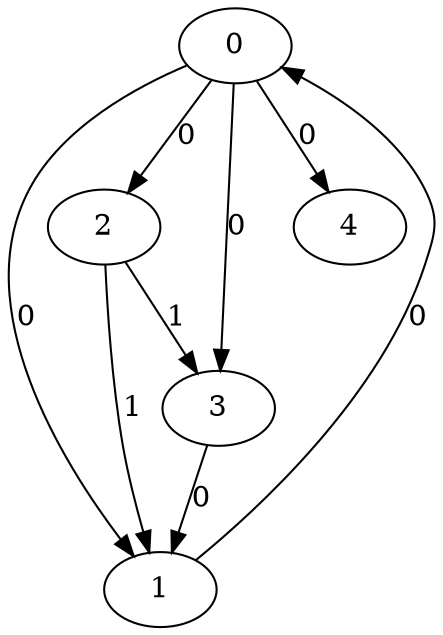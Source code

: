 // Source:655 Canonical: -1 0 0 0 0 0 -1 -1 -1 -1 -1 1 -1 1 -1 -1 0 -1 -1 -1 -1 -1 -1 -1 -1
digraph HRA_from_655_graph_000 {
  0 -> 1 [label="0"];
  0 -> 2 [label="0"];
  0 -> 3 [label="0"];
  1 -> 0 [label="0"];
  2 -> 1 [label="1"];
  2 -> 3 [label="1"];
  3 -> 1 [label="0"];
  0 -> 4 [label="0"];
}

// Source:655 Canonical: -1 0 0 0 0 0 -1 -1 -1 -1 -1 1 -1 1 -1 -1 0 -1 -1 -1 0 -1 -1 -1 -1
digraph HRA_from_655_graph_001 {
  0 -> 1 [label="0"];
  0 -> 2 [label="0"];
  0 -> 3 [label="0"];
  1 -> 0 [label="0"];
  2 -> 1 [label="1"];
  2 -> 3 [label="1"];
  3 -> 1 [label="0"];
  0 -> 4 [label="0"];
  4 -> 0 [label="0"];
}

// Source:655 Canonical: -1 0 0 0 -1 0 -1 -1 -1 0 -1 1 -1 1 -1 -1 0 -1 -1 -1 -1 -1 -1 -1 -1
digraph HRA_from_655_graph_002 {
  0 -> 1 [label="0"];
  0 -> 2 [label="0"];
  0 -> 3 [label="0"];
  1 -> 0 [label="0"];
  2 -> 1 [label="1"];
  2 -> 3 [label="1"];
  3 -> 1 [label="0"];
  1 -> 4 [label="0"];
}

// Source:655 Canonical: -1 0 0 0 0 0 -1 -1 -1 0 -1 1 -1 1 -1 -1 0 -1 -1 -1 -1 -1 -1 -1 -1
digraph HRA_from_655_graph_003 {
  0 -> 1 [label="0"];
  0 -> 2 [label="0"];
  0 -> 3 [label="0"];
  1 -> 0 [label="0"];
  2 -> 1 [label="1"];
  2 -> 3 [label="1"];
  3 -> 1 [label="0"];
  0 -> 4 [label="0"];
  1 -> 4 [label="0"];
}

// Source:655 Canonical: -1 0 0 0 -1 0 -1 -1 -1 0 -1 1 -1 1 -1 -1 0 -1 -1 -1 0 -1 -1 -1 -1
digraph HRA_from_655_graph_004 {
  0 -> 1 [label="0"];
  0 -> 2 [label="0"];
  0 -> 3 [label="0"];
  1 -> 0 [label="0"];
  2 -> 1 [label="1"];
  2 -> 3 [label="1"];
  3 -> 1 [label="0"];
  4 -> 0 [label="0"];
  1 -> 4 [label="0"];
}

// Source:655 Canonical: -1 0 0 0 0 0 -1 -1 -1 0 -1 1 -1 1 -1 -1 0 -1 -1 -1 0 -1 -1 -1 -1
digraph HRA_from_655_graph_005 {
  0 -> 1 [label="0"];
  0 -> 2 [label="0"];
  0 -> 3 [label="0"];
  1 -> 0 [label="0"];
  2 -> 1 [label="1"];
  2 -> 3 [label="1"];
  3 -> 1 [label="0"];
  0 -> 4 [label="0"];
  4 -> 0 [label="0"];
  1 -> 4 [label="0"];
}

// Source:655 Canonical: -1 0 0 0 0 0 -1 -1 -1 -1 -1 1 -1 1 -1 -1 0 -1 -1 -1 -1 0 -1 -1 -1
digraph HRA_from_655_graph_006 {
  0 -> 1 [label="0"];
  0 -> 2 [label="0"];
  0 -> 3 [label="0"];
  1 -> 0 [label="0"];
  2 -> 1 [label="1"];
  2 -> 3 [label="1"];
  3 -> 1 [label="0"];
  0 -> 4 [label="0"];
  4 -> 1 [label="0"];
}

// Source:655 Canonical: -1 0 0 0 0 0 -1 -1 -1 -1 -1 1 -1 1 -1 -1 0 -1 -1 -1 0 0 -1 -1 -1
digraph HRA_from_655_graph_007 {
  0 -> 1 [label="0"];
  0 -> 2 [label="0"];
  0 -> 3 [label="0"];
  1 -> 0 [label="0"];
  2 -> 1 [label="1"];
  2 -> 3 [label="1"];
  3 -> 1 [label="0"];
  0 -> 4 [label="0"];
  4 -> 0 [label="0"];
  4 -> 1 [label="0"];
}

// Source:655 Canonical: -1 0 0 0 -1 0 -1 -1 -1 0 -1 1 -1 1 -1 -1 0 -1 -1 -1 -1 0 -1 -1 -1
digraph HRA_from_655_graph_008 {
  0 -> 1 [label="0"];
  0 -> 2 [label="0"];
  0 -> 3 [label="0"];
  1 -> 0 [label="0"];
  2 -> 1 [label="1"];
  2 -> 3 [label="1"];
  3 -> 1 [label="0"];
  1 -> 4 [label="0"];
  4 -> 1 [label="0"];
}

// Source:655 Canonical: -1 0 0 0 0 0 -1 -1 -1 0 -1 1 -1 1 -1 -1 0 -1 -1 -1 -1 0 -1 -1 -1
digraph HRA_from_655_graph_009 {
  0 -> 1 [label="0"];
  0 -> 2 [label="0"];
  0 -> 3 [label="0"];
  1 -> 0 [label="0"];
  2 -> 1 [label="1"];
  2 -> 3 [label="1"];
  3 -> 1 [label="0"];
  0 -> 4 [label="0"];
  1 -> 4 [label="0"];
  4 -> 1 [label="0"];
}

// Source:655 Canonical: -1 0 0 0 -1 0 -1 -1 -1 0 -1 1 -1 1 -1 -1 0 -1 -1 -1 0 0 -1 -1 -1
digraph HRA_from_655_graph_010 {
  0 -> 1 [label="0"];
  0 -> 2 [label="0"];
  0 -> 3 [label="0"];
  1 -> 0 [label="0"];
  2 -> 1 [label="1"];
  2 -> 3 [label="1"];
  3 -> 1 [label="0"];
  4 -> 0 [label="0"];
  1 -> 4 [label="0"];
  4 -> 1 [label="0"];
}

// Source:655 Canonical: -1 0 0 0 0 0 -1 -1 -1 0 -1 1 -1 1 -1 -1 0 -1 -1 -1 0 0 -1 -1 -1
digraph HRA_from_655_graph_011 {
  0 -> 1 [label="0"];
  0 -> 2 [label="0"];
  0 -> 3 [label="0"];
  1 -> 0 [label="0"];
  2 -> 1 [label="1"];
  2 -> 3 [label="1"];
  3 -> 1 [label="0"];
  0 -> 4 [label="0"];
  4 -> 0 [label="0"];
  1 -> 4 [label="0"];
  4 -> 1 [label="0"];
}

// Source:655 Canonical: -1 0 0 0 -1 0 -1 -1 -1 -1 -1 1 -1 1 0 -1 0 -1 -1 -1 -1 -1 -1 -1 -1
digraph HRA_from_655_graph_012 {
  0 -> 1 [label="0"];
  0 -> 2 [label="0"];
  0 -> 3 [label="0"];
  1 -> 0 [label="0"];
  2 -> 1 [label="1"];
  2 -> 3 [label="1"];
  3 -> 1 [label="0"];
  2 -> 4 [label="0"];
}

// Source:655 Canonical: -1 0 0 0 0 0 -1 -1 -1 -1 -1 1 -1 1 0 -1 0 -1 -1 -1 -1 -1 -1 -1 -1
digraph HRA_from_655_graph_013 {
  0 -> 1 [label="0"];
  0 -> 2 [label="0"];
  0 -> 3 [label="0"];
  1 -> 0 [label="0"];
  2 -> 1 [label="1"];
  2 -> 3 [label="1"];
  3 -> 1 [label="0"];
  0 -> 4 [label="0"];
  2 -> 4 [label="0"];
}

// Source:655 Canonical: -1 0 0 0 -1 0 -1 -1 -1 -1 -1 1 -1 1 0 -1 0 -1 -1 -1 0 -1 -1 -1 -1
digraph HRA_from_655_graph_014 {
  0 -> 1 [label="0"];
  0 -> 2 [label="0"];
  0 -> 3 [label="0"];
  1 -> 0 [label="0"];
  2 -> 1 [label="1"];
  2 -> 3 [label="1"];
  3 -> 1 [label="0"];
  4 -> 0 [label="0"];
  2 -> 4 [label="0"];
}

// Source:655 Canonical: -1 0 0 0 0 0 -1 -1 -1 -1 -1 1 -1 1 0 -1 0 -1 -1 -1 0 -1 -1 -1 -1
digraph HRA_from_655_graph_015 {
  0 -> 1 [label="0"];
  0 -> 2 [label="0"];
  0 -> 3 [label="0"];
  1 -> 0 [label="0"];
  2 -> 1 [label="1"];
  2 -> 3 [label="1"];
  3 -> 1 [label="0"];
  0 -> 4 [label="0"];
  4 -> 0 [label="0"];
  2 -> 4 [label="0"];
}

// Source:655 Canonical: -1 0 0 0 -1 0 -1 -1 -1 0 -1 1 -1 1 0 -1 0 -1 -1 -1 -1 -1 -1 -1 -1
digraph HRA_from_655_graph_016 {
  0 -> 1 [label="0"];
  0 -> 2 [label="0"];
  0 -> 3 [label="0"];
  1 -> 0 [label="0"];
  2 -> 1 [label="1"];
  2 -> 3 [label="1"];
  3 -> 1 [label="0"];
  1 -> 4 [label="0"];
  2 -> 4 [label="0"];
}

// Source:655 Canonical: -1 0 0 0 0 0 -1 -1 -1 0 -1 1 -1 1 0 -1 0 -1 -1 -1 -1 -1 -1 -1 -1
digraph HRA_from_655_graph_017 {
  0 -> 1 [label="0"];
  0 -> 2 [label="0"];
  0 -> 3 [label="0"];
  1 -> 0 [label="0"];
  2 -> 1 [label="1"];
  2 -> 3 [label="1"];
  3 -> 1 [label="0"];
  0 -> 4 [label="0"];
  1 -> 4 [label="0"];
  2 -> 4 [label="0"];
}

// Source:655 Canonical: -1 0 0 0 -1 0 -1 -1 -1 0 -1 1 -1 1 0 -1 0 -1 -1 -1 0 -1 -1 -1 -1
digraph HRA_from_655_graph_018 {
  0 -> 1 [label="0"];
  0 -> 2 [label="0"];
  0 -> 3 [label="0"];
  1 -> 0 [label="0"];
  2 -> 1 [label="1"];
  2 -> 3 [label="1"];
  3 -> 1 [label="0"];
  4 -> 0 [label="0"];
  1 -> 4 [label="0"];
  2 -> 4 [label="0"];
}

// Source:655 Canonical: -1 0 0 0 0 0 -1 -1 -1 0 -1 1 -1 1 0 -1 0 -1 -1 -1 0 -1 -1 -1 -1
digraph HRA_from_655_graph_019 {
  0 -> 1 [label="0"];
  0 -> 2 [label="0"];
  0 -> 3 [label="0"];
  1 -> 0 [label="0"];
  2 -> 1 [label="1"];
  2 -> 3 [label="1"];
  3 -> 1 [label="0"];
  0 -> 4 [label="0"];
  4 -> 0 [label="0"];
  1 -> 4 [label="0"];
  2 -> 4 [label="0"];
}

// Source:655 Canonical: -1 0 0 0 -1 0 -1 -1 -1 -1 -1 1 -1 1 0 -1 0 -1 -1 -1 -1 0 -1 -1 -1
digraph HRA_from_655_graph_020 {
  0 -> 1 [label="0"];
  0 -> 2 [label="0"];
  0 -> 3 [label="0"];
  1 -> 0 [label="0"];
  2 -> 1 [label="1"];
  2 -> 3 [label="1"];
  3 -> 1 [label="0"];
  4 -> 1 [label="0"];
  2 -> 4 [label="0"];
}

// Source:655 Canonical: -1 0 0 0 0 0 -1 -1 -1 -1 -1 1 -1 1 0 -1 0 -1 -1 -1 -1 0 -1 -1 -1
digraph HRA_from_655_graph_021 {
  0 -> 1 [label="0"];
  0 -> 2 [label="0"];
  0 -> 3 [label="0"];
  1 -> 0 [label="0"];
  2 -> 1 [label="1"];
  2 -> 3 [label="1"];
  3 -> 1 [label="0"];
  0 -> 4 [label="0"];
  4 -> 1 [label="0"];
  2 -> 4 [label="0"];
}

// Source:655 Canonical: -1 0 0 0 -1 0 -1 -1 -1 -1 -1 1 -1 1 0 -1 0 -1 -1 -1 0 0 -1 -1 -1
digraph HRA_from_655_graph_022 {
  0 -> 1 [label="0"];
  0 -> 2 [label="0"];
  0 -> 3 [label="0"];
  1 -> 0 [label="0"];
  2 -> 1 [label="1"];
  2 -> 3 [label="1"];
  3 -> 1 [label="0"];
  4 -> 0 [label="0"];
  4 -> 1 [label="0"];
  2 -> 4 [label="0"];
}

// Source:655 Canonical: -1 0 0 0 0 0 -1 -1 -1 -1 -1 1 -1 1 0 -1 0 -1 -1 -1 0 0 -1 -1 -1
digraph HRA_from_655_graph_023 {
  0 -> 1 [label="0"];
  0 -> 2 [label="0"];
  0 -> 3 [label="0"];
  1 -> 0 [label="0"];
  2 -> 1 [label="1"];
  2 -> 3 [label="1"];
  3 -> 1 [label="0"];
  0 -> 4 [label="0"];
  4 -> 0 [label="0"];
  4 -> 1 [label="0"];
  2 -> 4 [label="0"];
}

// Source:655 Canonical: -1 0 0 0 -1 0 -1 -1 -1 0 -1 1 -1 1 0 -1 0 -1 -1 -1 -1 0 -1 -1 -1
digraph HRA_from_655_graph_024 {
  0 -> 1 [label="0"];
  0 -> 2 [label="0"];
  0 -> 3 [label="0"];
  1 -> 0 [label="0"];
  2 -> 1 [label="1"];
  2 -> 3 [label="1"];
  3 -> 1 [label="0"];
  1 -> 4 [label="0"];
  4 -> 1 [label="0"];
  2 -> 4 [label="0"];
}

// Source:655 Canonical: -1 0 0 0 0 0 -1 -1 -1 0 -1 1 -1 1 0 -1 0 -1 -1 -1 -1 0 -1 -1 -1
digraph HRA_from_655_graph_025 {
  0 -> 1 [label="0"];
  0 -> 2 [label="0"];
  0 -> 3 [label="0"];
  1 -> 0 [label="0"];
  2 -> 1 [label="1"];
  2 -> 3 [label="1"];
  3 -> 1 [label="0"];
  0 -> 4 [label="0"];
  1 -> 4 [label="0"];
  4 -> 1 [label="0"];
  2 -> 4 [label="0"];
}

// Source:655 Canonical: -1 0 0 0 -1 0 -1 -1 -1 0 -1 1 -1 1 0 -1 0 -1 -1 -1 0 0 -1 -1 -1
digraph HRA_from_655_graph_026 {
  0 -> 1 [label="0"];
  0 -> 2 [label="0"];
  0 -> 3 [label="0"];
  1 -> 0 [label="0"];
  2 -> 1 [label="1"];
  2 -> 3 [label="1"];
  3 -> 1 [label="0"];
  4 -> 0 [label="0"];
  1 -> 4 [label="0"];
  4 -> 1 [label="0"];
  2 -> 4 [label="0"];
}

// Source:655 Canonical: -1 0 0 0 0 0 -1 -1 -1 0 -1 1 -1 1 0 -1 0 -1 -1 -1 0 0 -1 -1 -1
digraph HRA_from_655_graph_027 {
  0 -> 1 [label="0"];
  0 -> 2 [label="0"];
  0 -> 3 [label="0"];
  1 -> 0 [label="0"];
  2 -> 1 [label="1"];
  2 -> 3 [label="1"];
  3 -> 1 [label="0"];
  0 -> 4 [label="0"];
  4 -> 0 [label="0"];
  1 -> 4 [label="0"];
  4 -> 1 [label="0"];
  2 -> 4 [label="0"];
}

// Source:655 Canonical: -1 0 0 0 0 0 -1 -1 -1 -1 -1 1 -1 1 -1 -1 0 -1 -1 -1 -1 -1 0 -1 -1
digraph HRA_from_655_graph_028 {
  0 -> 1 [label="0"];
  0 -> 2 [label="0"];
  0 -> 3 [label="0"];
  1 -> 0 [label="0"];
  2 -> 1 [label="1"];
  2 -> 3 [label="1"];
  3 -> 1 [label="0"];
  0 -> 4 [label="0"];
  4 -> 2 [label="0"];
}

// Source:655 Canonical: -1 0 0 0 0 0 -1 -1 -1 -1 -1 1 -1 1 -1 -1 0 -1 -1 -1 0 -1 0 -1 -1
digraph HRA_from_655_graph_029 {
  0 -> 1 [label="0"];
  0 -> 2 [label="0"];
  0 -> 3 [label="0"];
  1 -> 0 [label="0"];
  2 -> 1 [label="1"];
  2 -> 3 [label="1"];
  3 -> 1 [label="0"];
  0 -> 4 [label="0"];
  4 -> 0 [label="0"];
  4 -> 2 [label="0"];
}

// Source:655 Canonical: -1 0 0 0 -1 0 -1 -1 -1 0 -1 1 -1 1 -1 -1 0 -1 -1 -1 -1 -1 0 -1 -1
digraph HRA_from_655_graph_030 {
  0 -> 1 [label="0"];
  0 -> 2 [label="0"];
  0 -> 3 [label="0"];
  1 -> 0 [label="0"];
  2 -> 1 [label="1"];
  2 -> 3 [label="1"];
  3 -> 1 [label="0"];
  1 -> 4 [label="0"];
  4 -> 2 [label="0"];
}

// Source:655 Canonical: -1 0 0 0 0 0 -1 -1 -1 0 -1 1 -1 1 -1 -1 0 -1 -1 -1 -1 -1 0 -1 -1
digraph HRA_from_655_graph_031 {
  0 -> 1 [label="0"];
  0 -> 2 [label="0"];
  0 -> 3 [label="0"];
  1 -> 0 [label="0"];
  2 -> 1 [label="1"];
  2 -> 3 [label="1"];
  3 -> 1 [label="0"];
  0 -> 4 [label="0"];
  1 -> 4 [label="0"];
  4 -> 2 [label="0"];
}

// Source:655 Canonical: -1 0 0 0 -1 0 -1 -1 -1 0 -1 1 -1 1 -1 -1 0 -1 -1 -1 0 -1 0 -1 -1
digraph HRA_from_655_graph_032 {
  0 -> 1 [label="0"];
  0 -> 2 [label="0"];
  0 -> 3 [label="0"];
  1 -> 0 [label="0"];
  2 -> 1 [label="1"];
  2 -> 3 [label="1"];
  3 -> 1 [label="0"];
  4 -> 0 [label="0"];
  1 -> 4 [label="0"];
  4 -> 2 [label="0"];
}

// Source:655 Canonical: -1 0 0 0 0 0 -1 -1 -1 0 -1 1 -1 1 -1 -1 0 -1 -1 -1 0 -1 0 -1 -1
digraph HRA_from_655_graph_033 {
  0 -> 1 [label="0"];
  0 -> 2 [label="0"];
  0 -> 3 [label="0"];
  1 -> 0 [label="0"];
  2 -> 1 [label="1"];
  2 -> 3 [label="1"];
  3 -> 1 [label="0"];
  0 -> 4 [label="0"];
  4 -> 0 [label="0"];
  1 -> 4 [label="0"];
  4 -> 2 [label="0"];
}

// Source:655 Canonical: -1 0 0 0 0 0 -1 -1 -1 -1 -1 1 -1 1 -1 -1 0 -1 -1 -1 -1 0 0 -1 -1
digraph HRA_from_655_graph_034 {
  0 -> 1 [label="0"];
  0 -> 2 [label="0"];
  0 -> 3 [label="0"];
  1 -> 0 [label="0"];
  2 -> 1 [label="1"];
  2 -> 3 [label="1"];
  3 -> 1 [label="0"];
  0 -> 4 [label="0"];
  4 -> 1 [label="0"];
  4 -> 2 [label="0"];
}

// Source:655 Canonical: -1 0 0 0 0 0 -1 -1 -1 -1 -1 1 -1 1 -1 -1 0 -1 -1 -1 0 0 0 -1 -1
digraph HRA_from_655_graph_035 {
  0 -> 1 [label="0"];
  0 -> 2 [label="0"];
  0 -> 3 [label="0"];
  1 -> 0 [label="0"];
  2 -> 1 [label="1"];
  2 -> 3 [label="1"];
  3 -> 1 [label="0"];
  0 -> 4 [label="0"];
  4 -> 0 [label="0"];
  4 -> 1 [label="0"];
  4 -> 2 [label="0"];
}

// Source:655 Canonical: -1 0 0 0 -1 0 -1 -1 -1 0 -1 1 -1 1 -1 -1 0 -1 -1 -1 -1 0 0 -1 -1
digraph HRA_from_655_graph_036 {
  0 -> 1 [label="0"];
  0 -> 2 [label="0"];
  0 -> 3 [label="0"];
  1 -> 0 [label="0"];
  2 -> 1 [label="1"];
  2 -> 3 [label="1"];
  3 -> 1 [label="0"];
  1 -> 4 [label="0"];
  4 -> 1 [label="0"];
  4 -> 2 [label="0"];
}

// Source:655 Canonical: -1 0 0 0 0 0 -1 -1 -1 0 -1 1 -1 1 -1 -1 0 -1 -1 -1 -1 0 0 -1 -1
digraph HRA_from_655_graph_037 {
  0 -> 1 [label="0"];
  0 -> 2 [label="0"];
  0 -> 3 [label="0"];
  1 -> 0 [label="0"];
  2 -> 1 [label="1"];
  2 -> 3 [label="1"];
  3 -> 1 [label="0"];
  0 -> 4 [label="0"];
  1 -> 4 [label="0"];
  4 -> 1 [label="0"];
  4 -> 2 [label="0"];
}

// Source:655 Canonical: -1 0 0 0 -1 0 -1 -1 -1 0 -1 1 -1 1 -1 -1 0 -1 -1 -1 0 0 0 -1 -1
digraph HRA_from_655_graph_038 {
  0 -> 1 [label="0"];
  0 -> 2 [label="0"];
  0 -> 3 [label="0"];
  1 -> 0 [label="0"];
  2 -> 1 [label="1"];
  2 -> 3 [label="1"];
  3 -> 1 [label="0"];
  4 -> 0 [label="0"];
  1 -> 4 [label="0"];
  4 -> 1 [label="0"];
  4 -> 2 [label="0"];
}

// Source:655 Canonical: -1 0 0 0 0 0 -1 -1 -1 0 -1 1 -1 1 -1 -1 0 -1 -1 -1 0 0 0 -1 -1
digraph HRA_from_655_graph_039 {
  0 -> 1 [label="0"];
  0 -> 2 [label="0"];
  0 -> 3 [label="0"];
  1 -> 0 [label="0"];
  2 -> 1 [label="1"];
  2 -> 3 [label="1"];
  3 -> 1 [label="0"];
  0 -> 4 [label="0"];
  4 -> 0 [label="0"];
  1 -> 4 [label="0"];
  4 -> 1 [label="0"];
  4 -> 2 [label="0"];
}

// Source:655 Canonical: -1 0 0 0 -1 0 -1 -1 -1 -1 -1 1 -1 1 0 -1 0 -1 -1 -1 -1 -1 0 -1 -1
digraph HRA_from_655_graph_040 {
  0 -> 1 [label="0"];
  0 -> 2 [label="0"];
  0 -> 3 [label="0"];
  1 -> 0 [label="0"];
  2 -> 1 [label="1"];
  2 -> 3 [label="1"];
  3 -> 1 [label="0"];
  2 -> 4 [label="0"];
  4 -> 2 [label="0"];
}

// Source:655 Canonical: -1 0 0 0 0 0 -1 -1 -1 -1 -1 1 -1 1 0 -1 0 -1 -1 -1 -1 -1 0 -1 -1
digraph HRA_from_655_graph_041 {
  0 -> 1 [label="0"];
  0 -> 2 [label="0"];
  0 -> 3 [label="0"];
  1 -> 0 [label="0"];
  2 -> 1 [label="1"];
  2 -> 3 [label="1"];
  3 -> 1 [label="0"];
  0 -> 4 [label="0"];
  2 -> 4 [label="0"];
  4 -> 2 [label="0"];
}

// Source:655 Canonical: -1 0 0 0 -1 0 -1 -1 -1 -1 -1 1 -1 1 0 -1 0 -1 -1 -1 0 -1 0 -1 -1
digraph HRA_from_655_graph_042 {
  0 -> 1 [label="0"];
  0 -> 2 [label="0"];
  0 -> 3 [label="0"];
  1 -> 0 [label="0"];
  2 -> 1 [label="1"];
  2 -> 3 [label="1"];
  3 -> 1 [label="0"];
  4 -> 0 [label="0"];
  2 -> 4 [label="0"];
  4 -> 2 [label="0"];
}

// Source:655 Canonical: -1 0 0 0 0 0 -1 -1 -1 -1 -1 1 -1 1 0 -1 0 -1 -1 -1 0 -1 0 -1 -1
digraph HRA_from_655_graph_043 {
  0 -> 1 [label="0"];
  0 -> 2 [label="0"];
  0 -> 3 [label="0"];
  1 -> 0 [label="0"];
  2 -> 1 [label="1"];
  2 -> 3 [label="1"];
  3 -> 1 [label="0"];
  0 -> 4 [label="0"];
  4 -> 0 [label="0"];
  2 -> 4 [label="0"];
  4 -> 2 [label="0"];
}

// Source:655 Canonical: -1 0 0 0 -1 0 -1 -1 -1 0 -1 1 -1 1 0 -1 0 -1 -1 -1 -1 -1 0 -1 -1
digraph HRA_from_655_graph_044 {
  0 -> 1 [label="0"];
  0 -> 2 [label="0"];
  0 -> 3 [label="0"];
  1 -> 0 [label="0"];
  2 -> 1 [label="1"];
  2 -> 3 [label="1"];
  3 -> 1 [label="0"];
  1 -> 4 [label="0"];
  2 -> 4 [label="0"];
  4 -> 2 [label="0"];
}

// Source:655 Canonical: -1 0 0 0 0 0 -1 -1 -1 0 -1 1 -1 1 0 -1 0 -1 -1 -1 -1 -1 0 -1 -1
digraph HRA_from_655_graph_045 {
  0 -> 1 [label="0"];
  0 -> 2 [label="0"];
  0 -> 3 [label="0"];
  1 -> 0 [label="0"];
  2 -> 1 [label="1"];
  2 -> 3 [label="1"];
  3 -> 1 [label="0"];
  0 -> 4 [label="0"];
  1 -> 4 [label="0"];
  2 -> 4 [label="0"];
  4 -> 2 [label="0"];
}

// Source:655 Canonical: -1 0 0 0 -1 0 -1 -1 -1 0 -1 1 -1 1 0 -1 0 -1 -1 -1 0 -1 0 -1 -1
digraph HRA_from_655_graph_046 {
  0 -> 1 [label="0"];
  0 -> 2 [label="0"];
  0 -> 3 [label="0"];
  1 -> 0 [label="0"];
  2 -> 1 [label="1"];
  2 -> 3 [label="1"];
  3 -> 1 [label="0"];
  4 -> 0 [label="0"];
  1 -> 4 [label="0"];
  2 -> 4 [label="0"];
  4 -> 2 [label="0"];
}

// Source:655 Canonical: -1 0 0 0 0 0 -1 -1 -1 0 -1 1 -1 1 0 -1 0 -1 -1 -1 0 -1 0 -1 -1
digraph HRA_from_655_graph_047 {
  0 -> 1 [label="0"];
  0 -> 2 [label="0"];
  0 -> 3 [label="0"];
  1 -> 0 [label="0"];
  2 -> 1 [label="1"];
  2 -> 3 [label="1"];
  3 -> 1 [label="0"];
  0 -> 4 [label="0"];
  4 -> 0 [label="0"];
  1 -> 4 [label="0"];
  2 -> 4 [label="0"];
  4 -> 2 [label="0"];
}

// Source:655 Canonical: -1 0 0 0 -1 0 -1 -1 -1 -1 -1 1 -1 1 0 -1 0 -1 -1 -1 -1 0 0 -1 -1
digraph HRA_from_655_graph_048 {
  0 -> 1 [label="0"];
  0 -> 2 [label="0"];
  0 -> 3 [label="0"];
  1 -> 0 [label="0"];
  2 -> 1 [label="1"];
  2 -> 3 [label="1"];
  3 -> 1 [label="0"];
  4 -> 1 [label="0"];
  2 -> 4 [label="0"];
  4 -> 2 [label="0"];
}

// Source:655 Canonical: -1 0 0 0 0 0 -1 -1 -1 -1 -1 1 -1 1 0 -1 0 -1 -1 -1 -1 0 0 -1 -1
digraph HRA_from_655_graph_049 {
  0 -> 1 [label="0"];
  0 -> 2 [label="0"];
  0 -> 3 [label="0"];
  1 -> 0 [label="0"];
  2 -> 1 [label="1"];
  2 -> 3 [label="1"];
  3 -> 1 [label="0"];
  0 -> 4 [label="0"];
  4 -> 1 [label="0"];
  2 -> 4 [label="0"];
  4 -> 2 [label="0"];
}

// Source:655 Canonical: -1 0 0 0 -1 0 -1 -1 -1 -1 -1 1 -1 1 0 -1 0 -1 -1 -1 0 0 0 -1 -1
digraph HRA_from_655_graph_050 {
  0 -> 1 [label="0"];
  0 -> 2 [label="0"];
  0 -> 3 [label="0"];
  1 -> 0 [label="0"];
  2 -> 1 [label="1"];
  2 -> 3 [label="1"];
  3 -> 1 [label="0"];
  4 -> 0 [label="0"];
  4 -> 1 [label="0"];
  2 -> 4 [label="0"];
  4 -> 2 [label="0"];
}

// Source:655 Canonical: -1 0 0 0 0 0 -1 -1 -1 -1 -1 1 -1 1 0 -1 0 -1 -1 -1 0 0 0 -1 -1
digraph HRA_from_655_graph_051 {
  0 -> 1 [label="0"];
  0 -> 2 [label="0"];
  0 -> 3 [label="0"];
  1 -> 0 [label="0"];
  2 -> 1 [label="1"];
  2 -> 3 [label="1"];
  3 -> 1 [label="0"];
  0 -> 4 [label="0"];
  4 -> 0 [label="0"];
  4 -> 1 [label="0"];
  2 -> 4 [label="0"];
  4 -> 2 [label="0"];
}

// Source:655 Canonical: -1 0 0 0 -1 0 -1 -1 -1 0 -1 1 -1 1 0 -1 0 -1 -1 -1 -1 0 0 -1 -1
digraph HRA_from_655_graph_052 {
  0 -> 1 [label="0"];
  0 -> 2 [label="0"];
  0 -> 3 [label="0"];
  1 -> 0 [label="0"];
  2 -> 1 [label="1"];
  2 -> 3 [label="1"];
  3 -> 1 [label="0"];
  1 -> 4 [label="0"];
  4 -> 1 [label="0"];
  2 -> 4 [label="0"];
  4 -> 2 [label="0"];
}

// Source:655 Canonical: -1 0 0 0 0 0 -1 -1 -1 0 -1 1 -1 1 0 -1 0 -1 -1 -1 -1 0 0 -1 -1
digraph HRA_from_655_graph_053 {
  0 -> 1 [label="0"];
  0 -> 2 [label="0"];
  0 -> 3 [label="0"];
  1 -> 0 [label="0"];
  2 -> 1 [label="1"];
  2 -> 3 [label="1"];
  3 -> 1 [label="0"];
  0 -> 4 [label="0"];
  1 -> 4 [label="0"];
  4 -> 1 [label="0"];
  2 -> 4 [label="0"];
  4 -> 2 [label="0"];
}

// Source:655 Canonical: -1 0 0 0 -1 0 -1 -1 -1 0 -1 1 -1 1 0 -1 0 -1 -1 -1 0 0 0 -1 -1
digraph HRA_from_655_graph_054 {
  0 -> 1 [label="0"];
  0 -> 2 [label="0"];
  0 -> 3 [label="0"];
  1 -> 0 [label="0"];
  2 -> 1 [label="1"];
  2 -> 3 [label="1"];
  3 -> 1 [label="0"];
  4 -> 0 [label="0"];
  1 -> 4 [label="0"];
  4 -> 1 [label="0"];
  2 -> 4 [label="0"];
  4 -> 2 [label="0"];
}

// Source:655 Canonical: -1 0 0 0 0 0 -1 -1 -1 0 -1 1 -1 1 0 -1 0 -1 -1 -1 0 0 0 -1 -1
digraph HRA_from_655_graph_055 {
  0 -> 1 [label="0"];
  0 -> 2 [label="0"];
  0 -> 3 [label="0"];
  1 -> 0 [label="0"];
  2 -> 1 [label="1"];
  2 -> 3 [label="1"];
  3 -> 1 [label="0"];
  0 -> 4 [label="0"];
  4 -> 0 [label="0"];
  1 -> 4 [label="0"];
  4 -> 1 [label="0"];
  2 -> 4 [label="0"];
  4 -> 2 [label="0"];
}

// Source:655 Canonical: -1 0 0 0 -1 0 -1 -1 -1 -1 -1 1 -1 1 -1 -1 0 -1 -1 0 -1 -1 -1 -1 -1
digraph HRA_from_655_graph_056 {
  0 -> 1 [label="0"];
  0 -> 2 [label="0"];
  0 -> 3 [label="0"];
  1 -> 0 [label="0"];
  2 -> 1 [label="1"];
  2 -> 3 [label="1"];
  3 -> 1 [label="0"];
  3 -> 4 [label="0"];
}

// Source:655 Canonical: -1 0 0 0 0 0 -1 -1 -1 -1 -1 1 -1 1 -1 -1 0 -1 -1 0 -1 -1 -1 -1 -1
digraph HRA_from_655_graph_057 {
  0 -> 1 [label="0"];
  0 -> 2 [label="0"];
  0 -> 3 [label="0"];
  1 -> 0 [label="0"];
  2 -> 1 [label="1"];
  2 -> 3 [label="1"];
  3 -> 1 [label="0"];
  0 -> 4 [label="0"];
  3 -> 4 [label="0"];
}

// Source:655 Canonical: -1 0 0 0 -1 0 -1 -1 -1 -1 -1 1 -1 1 -1 -1 0 -1 -1 0 0 -1 -1 -1 -1
digraph HRA_from_655_graph_058 {
  0 -> 1 [label="0"];
  0 -> 2 [label="0"];
  0 -> 3 [label="0"];
  1 -> 0 [label="0"];
  2 -> 1 [label="1"];
  2 -> 3 [label="1"];
  3 -> 1 [label="0"];
  4 -> 0 [label="0"];
  3 -> 4 [label="0"];
}

// Source:655 Canonical: -1 0 0 0 0 0 -1 -1 -1 -1 -1 1 -1 1 -1 -1 0 -1 -1 0 0 -1 -1 -1 -1
digraph HRA_from_655_graph_059 {
  0 -> 1 [label="0"];
  0 -> 2 [label="0"];
  0 -> 3 [label="0"];
  1 -> 0 [label="0"];
  2 -> 1 [label="1"];
  2 -> 3 [label="1"];
  3 -> 1 [label="0"];
  0 -> 4 [label="0"];
  4 -> 0 [label="0"];
  3 -> 4 [label="0"];
}

// Source:655 Canonical: -1 0 0 0 -1 0 -1 -1 -1 0 -1 1 -1 1 -1 -1 0 -1 -1 0 -1 -1 -1 -1 -1
digraph HRA_from_655_graph_060 {
  0 -> 1 [label="0"];
  0 -> 2 [label="0"];
  0 -> 3 [label="0"];
  1 -> 0 [label="0"];
  2 -> 1 [label="1"];
  2 -> 3 [label="1"];
  3 -> 1 [label="0"];
  1 -> 4 [label="0"];
  3 -> 4 [label="0"];
}

// Source:655 Canonical: -1 0 0 0 0 0 -1 -1 -1 0 -1 1 -1 1 -1 -1 0 -1 -1 0 -1 -1 -1 -1 -1
digraph HRA_from_655_graph_061 {
  0 -> 1 [label="0"];
  0 -> 2 [label="0"];
  0 -> 3 [label="0"];
  1 -> 0 [label="0"];
  2 -> 1 [label="1"];
  2 -> 3 [label="1"];
  3 -> 1 [label="0"];
  0 -> 4 [label="0"];
  1 -> 4 [label="0"];
  3 -> 4 [label="0"];
}

// Source:655 Canonical: -1 0 0 0 -1 0 -1 -1 -1 0 -1 1 -1 1 -1 -1 0 -1 -1 0 0 -1 -1 -1 -1
digraph HRA_from_655_graph_062 {
  0 -> 1 [label="0"];
  0 -> 2 [label="0"];
  0 -> 3 [label="0"];
  1 -> 0 [label="0"];
  2 -> 1 [label="1"];
  2 -> 3 [label="1"];
  3 -> 1 [label="0"];
  4 -> 0 [label="0"];
  1 -> 4 [label="0"];
  3 -> 4 [label="0"];
}

// Source:655 Canonical: -1 0 0 0 0 0 -1 -1 -1 0 -1 1 -1 1 -1 -1 0 -1 -1 0 0 -1 -1 -1 -1
digraph HRA_from_655_graph_063 {
  0 -> 1 [label="0"];
  0 -> 2 [label="0"];
  0 -> 3 [label="0"];
  1 -> 0 [label="0"];
  2 -> 1 [label="1"];
  2 -> 3 [label="1"];
  3 -> 1 [label="0"];
  0 -> 4 [label="0"];
  4 -> 0 [label="0"];
  1 -> 4 [label="0"];
  3 -> 4 [label="0"];
}

// Source:655 Canonical: -1 0 0 0 -1 0 -1 -1 -1 -1 -1 1 -1 1 -1 -1 0 -1 -1 0 -1 0 -1 -1 -1
digraph HRA_from_655_graph_064 {
  0 -> 1 [label="0"];
  0 -> 2 [label="0"];
  0 -> 3 [label="0"];
  1 -> 0 [label="0"];
  2 -> 1 [label="1"];
  2 -> 3 [label="1"];
  3 -> 1 [label="0"];
  4 -> 1 [label="0"];
  3 -> 4 [label="0"];
}

// Source:655 Canonical: -1 0 0 0 0 0 -1 -1 -1 -1 -1 1 -1 1 -1 -1 0 -1 -1 0 -1 0 -1 -1 -1
digraph HRA_from_655_graph_065 {
  0 -> 1 [label="0"];
  0 -> 2 [label="0"];
  0 -> 3 [label="0"];
  1 -> 0 [label="0"];
  2 -> 1 [label="1"];
  2 -> 3 [label="1"];
  3 -> 1 [label="0"];
  0 -> 4 [label="0"];
  4 -> 1 [label="0"];
  3 -> 4 [label="0"];
}

// Source:655 Canonical: -1 0 0 0 -1 0 -1 -1 -1 -1 -1 1 -1 1 -1 -1 0 -1 -1 0 0 0 -1 -1 -1
digraph HRA_from_655_graph_066 {
  0 -> 1 [label="0"];
  0 -> 2 [label="0"];
  0 -> 3 [label="0"];
  1 -> 0 [label="0"];
  2 -> 1 [label="1"];
  2 -> 3 [label="1"];
  3 -> 1 [label="0"];
  4 -> 0 [label="0"];
  4 -> 1 [label="0"];
  3 -> 4 [label="0"];
}

// Source:655 Canonical: -1 0 0 0 0 0 -1 -1 -1 -1 -1 1 -1 1 -1 -1 0 -1 -1 0 0 0 -1 -1 -1
digraph HRA_from_655_graph_067 {
  0 -> 1 [label="0"];
  0 -> 2 [label="0"];
  0 -> 3 [label="0"];
  1 -> 0 [label="0"];
  2 -> 1 [label="1"];
  2 -> 3 [label="1"];
  3 -> 1 [label="0"];
  0 -> 4 [label="0"];
  4 -> 0 [label="0"];
  4 -> 1 [label="0"];
  3 -> 4 [label="0"];
}

// Source:655 Canonical: -1 0 0 0 -1 0 -1 -1 -1 0 -1 1 -1 1 -1 -1 0 -1 -1 0 -1 0 -1 -1 -1
digraph HRA_from_655_graph_068 {
  0 -> 1 [label="0"];
  0 -> 2 [label="0"];
  0 -> 3 [label="0"];
  1 -> 0 [label="0"];
  2 -> 1 [label="1"];
  2 -> 3 [label="1"];
  3 -> 1 [label="0"];
  1 -> 4 [label="0"];
  4 -> 1 [label="0"];
  3 -> 4 [label="0"];
}

// Source:655 Canonical: -1 0 0 0 0 0 -1 -1 -1 0 -1 1 -1 1 -1 -1 0 -1 -1 0 -1 0 -1 -1 -1
digraph HRA_from_655_graph_069 {
  0 -> 1 [label="0"];
  0 -> 2 [label="0"];
  0 -> 3 [label="0"];
  1 -> 0 [label="0"];
  2 -> 1 [label="1"];
  2 -> 3 [label="1"];
  3 -> 1 [label="0"];
  0 -> 4 [label="0"];
  1 -> 4 [label="0"];
  4 -> 1 [label="0"];
  3 -> 4 [label="0"];
}

// Source:655 Canonical: -1 0 0 0 -1 0 -1 -1 -1 0 -1 1 -1 1 -1 -1 0 -1 -1 0 0 0 -1 -1 -1
digraph HRA_from_655_graph_070 {
  0 -> 1 [label="0"];
  0 -> 2 [label="0"];
  0 -> 3 [label="0"];
  1 -> 0 [label="0"];
  2 -> 1 [label="1"];
  2 -> 3 [label="1"];
  3 -> 1 [label="0"];
  4 -> 0 [label="0"];
  1 -> 4 [label="0"];
  4 -> 1 [label="0"];
  3 -> 4 [label="0"];
}

// Source:655 Canonical: -1 0 0 0 0 0 -1 -1 -1 0 -1 1 -1 1 -1 -1 0 -1 -1 0 0 0 -1 -1 -1
digraph HRA_from_655_graph_071 {
  0 -> 1 [label="0"];
  0 -> 2 [label="0"];
  0 -> 3 [label="0"];
  1 -> 0 [label="0"];
  2 -> 1 [label="1"];
  2 -> 3 [label="1"];
  3 -> 1 [label="0"];
  0 -> 4 [label="0"];
  4 -> 0 [label="0"];
  1 -> 4 [label="0"];
  4 -> 1 [label="0"];
  3 -> 4 [label="0"];
}

// Source:655 Canonical: -1 0 0 0 -1 0 -1 -1 -1 -1 -1 1 -1 1 0 -1 0 -1 -1 0 -1 -1 -1 -1 -1
digraph HRA_from_655_graph_072 {
  0 -> 1 [label="0"];
  0 -> 2 [label="0"];
  0 -> 3 [label="0"];
  1 -> 0 [label="0"];
  2 -> 1 [label="1"];
  2 -> 3 [label="1"];
  3 -> 1 [label="0"];
  2 -> 4 [label="0"];
  3 -> 4 [label="0"];
}

// Source:655 Canonical: -1 0 0 0 0 0 -1 -1 -1 -1 -1 1 -1 1 0 -1 0 -1 -1 0 -1 -1 -1 -1 -1
digraph HRA_from_655_graph_073 {
  0 -> 1 [label="0"];
  0 -> 2 [label="0"];
  0 -> 3 [label="0"];
  1 -> 0 [label="0"];
  2 -> 1 [label="1"];
  2 -> 3 [label="1"];
  3 -> 1 [label="0"];
  0 -> 4 [label="0"];
  2 -> 4 [label="0"];
  3 -> 4 [label="0"];
}

// Source:655 Canonical: -1 0 0 0 -1 0 -1 -1 -1 -1 -1 1 -1 1 0 -1 0 -1 -1 0 0 -1 -1 -1 -1
digraph HRA_from_655_graph_074 {
  0 -> 1 [label="0"];
  0 -> 2 [label="0"];
  0 -> 3 [label="0"];
  1 -> 0 [label="0"];
  2 -> 1 [label="1"];
  2 -> 3 [label="1"];
  3 -> 1 [label="0"];
  4 -> 0 [label="0"];
  2 -> 4 [label="0"];
  3 -> 4 [label="0"];
}

// Source:655 Canonical: -1 0 0 0 0 0 -1 -1 -1 -1 -1 1 -1 1 0 -1 0 -1 -1 0 0 -1 -1 -1 -1
digraph HRA_from_655_graph_075 {
  0 -> 1 [label="0"];
  0 -> 2 [label="0"];
  0 -> 3 [label="0"];
  1 -> 0 [label="0"];
  2 -> 1 [label="1"];
  2 -> 3 [label="1"];
  3 -> 1 [label="0"];
  0 -> 4 [label="0"];
  4 -> 0 [label="0"];
  2 -> 4 [label="0"];
  3 -> 4 [label="0"];
}

// Source:655 Canonical: -1 0 0 0 -1 0 -1 -1 -1 0 -1 1 -1 1 0 -1 0 -1 -1 0 -1 -1 -1 -1 -1
digraph HRA_from_655_graph_076 {
  0 -> 1 [label="0"];
  0 -> 2 [label="0"];
  0 -> 3 [label="0"];
  1 -> 0 [label="0"];
  2 -> 1 [label="1"];
  2 -> 3 [label="1"];
  3 -> 1 [label="0"];
  1 -> 4 [label="0"];
  2 -> 4 [label="0"];
  3 -> 4 [label="0"];
}

// Source:655 Canonical: -1 0 0 0 0 0 -1 -1 -1 0 -1 1 -1 1 0 -1 0 -1 -1 0 -1 -1 -1 -1 -1
digraph HRA_from_655_graph_077 {
  0 -> 1 [label="0"];
  0 -> 2 [label="0"];
  0 -> 3 [label="0"];
  1 -> 0 [label="0"];
  2 -> 1 [label="1"];
  2 -> 3 [label="1"];
  3 -> 1 [label="0"];
  0 -> 4 [label="0"];
  1 -> 4 [label="0"];
  2 -> 4 [label="0"];
  3 -> 4 [label="0"];
}

// Source:655 Canonical: -1 0 0 0 -1 0 -1 -1 -1 0 -1 1 -1 1 0 -1 0 -1 -1 0 0 -1 -1 -1 -1
digraph HRA_from_655_graph_078 {
  0 -> 1 [label="0"];
  0 -> 2 [label="0"];
  0 -> 3 [label="0"];
  1 -> 0 [label="0"];
  2 -> 1 [label="1"];
  2 -> 3 [label="1"];
  3 -> 1 [label="0"];
  4 -> 0 [label="0"];
  1 -> 4 [label="0"];
  2 -> 4 [label="0"];
  3 -> 4 [label="0"];
}

// Source:655 Canonical: -1 0 0 0 0 0 -1 -1 -1 0 -1 1 -1 1 0 -1 0 -1 -1 0 0 -1 -1 -1 -1
digraph HRA_from_655_graph_079 {
  0 -> 1 [label="0"];
  0 -> 2 [label="0"];
  0 -> 3 [label="0"];
  1 -> 0 [label="0"];
  2 -> 1 [label="1"];
  2 -> 3 [label="1"];
  3 -> 1 [label="0"];
  0 -> 4 [label="0"];
  4 -> 0 [label="0"];
  1 -> 4 [label="0"];
  2 -> 4 [label="0"];
  3 -> 4 [label="0"];
}

// Source:655 Canonical: -1 0 0 0 -1 0 -1 -1 -1 -1 -1 1 -1 1 0 -1 0 -1 -1 0 -1 0 -1 -1 -1
digraph HRA_from_655_graph_080 {
  0 -> 1 [label="0"];
  0 -> 2 [label="0"];
  0 -> 3 [label="0"];
  1 -> 0 [label="0"];
  2 -> 1 [label="1"];
  2 -> 3 [label="1"];
  3 -> 1 [label="0"];
  4 -> 1 [label="0"];
  2 -> 4 [label="0"];
  3 -> 4 [label="0"];
}

// Source:655 Canonical: -1 0 0 0 0 0 -1 -1 -1 -1 -1 1 -1 1 0 -1 0 -1 -1 0 -1 0 -1 -1 -1
digraph HRA_from_655_graph_081 {
  0 -> 1 [label="0"];
  0 -> 2 [label="0"];
  0 -> 3 [label="0"];
  1 -> 0 [label="0"];
  2 -> 1 [label="1"];
  2 -> 3 [label="1"];
  3 -> 1 [label="0"];
  0 -> 4 [label="0"];
  4 -> 1 [label="0"];
  2 -> 4 [label="0"];
  3 -> 4 [label="0"];
}

// Source:655 Canonical: -1 0 0 0 -1 0 -1 -1 -1 -1 -1 1 -1 1 0 -1 0 -1 -1 0 0 0 -1 -1 -1
digraph HRA_from_655_graph_082 {
  0 -> 1 [label="0"];
  0 -> 2 [label="0"];
  0 -> 3 [label="0"];
  1 -> 0 [label="0"];
  2 -> 1 [label="1"];
  2 -> 3 [label="1"];
  3 -> 1 [label="0"];
  4 -> 0 [label="0"];
  4 -> 1 [label="0"];
  2 -> 4 [label="0"];
  3 -> 4 [label="0"];
}

// Source:655 Canonical: -1 0 0 0 0 0 -1 -1 -1 -1 -1 1 -1 1 0 -1 0 -1 -1 0 0 0 -1 -1 -1
digraph HRA_from_655_graph_083 {
  0 -> 1 [label="0"];
  0 -> 2 [label="0"];
  0 -> 3 [label="0"];
  1 -> 0 [label="0"];
  2 -> 1 [label="1"];
  2 -> 3 [label="1"];
  3 -> 1 [label="0"];
  0 -> 4 [label="0"];
  4 -> 0 [label="0"];
  4 -> 1 [label="0"];
  2 -> 4 [label="0"];
  3 -> 4 [label="0"];
}

// Source:655 Canonical: -1 0 0 0 -1 0 -1 -1 -1 0 -1 1 -1 1 0 -1 0 -1 -1 0 -1 0 -1 -1 -1
digraph HRA_from_655_graph_084 {
  0 -> 1 [label="0"];
  0 -> 2 [label="0"];
  0 -> 3 [label="0"];
  1 -> 0 [label="0"];
  2 -> 1 [label="1"];
  2 -> 3 [label="1"];
  3 -> 1 [label="0"];
  1 -> 4 [label="0"];
  4 -> 1 [label="0"];
  2 -> 4 [label="0"];
  3 -> 4 [label="0"];
}

// Source:655 Canonical: -1 0 0 0 0 0 -1 -1 -1 0 -1 1 -1 1 0 -1 0 -1 -1 0 -1 0 -1 -1 -1
digraph HRA_from_655_graph_085 {
  0 -> 1 [label="0"];
  0 -> 2 [label="0"];
  0 -> 3 [label="0"];
  1 -> 0 [label="0"];
  2 -> 1 [label="1"];
  2 -> 3 [label="1"];
  3 -> 1 [label="0"];
  0 -> 4 [label="0"];
  1 -> 4 [label="0"];
  4 -> 1 [label="0"];
  2 -> 4 [label="0"];
  3 -> 4 [label="0"];
}

// Source:655 Canonical: -1 0 0 0 -1 0 -1 -1 -1 0 -1 1 -1 1 0 -1 0 -1 -1 0 0 0 -1 -1 -1
digraph HRA_from_655_graph_086 {
  0 -> 1 [label="0"];
  0 -> 2 [label="0"];
  0 -> 3 [label="0"];
  1 -> 0 [label="0"];
  2 -> 1 [label="1"];
  2 -> 3 [label="1"];
  3 -> 1 [label="0"];
  4 -> 0 [label="0"];
  1 -> 4 [label="0"];
  4 -> 1 [label="0"];
  2 -> 4 [label="0"];
  3 -> 4 [label="0"];
}

// Source:655 Canonical: -1 0 0 0 0 0 -1 -1 -1 0 -1 1 -1 1 0 -1 0 -1 -1 0 0 0 -1 -1 -1
digraph HRA_from_655_graph_087 {
  0 -> 1 [label="0"];
  0 -> 2 [label="0"];
  0 -> 3 [label="0"];
  1 -> 0 [label="0"];
  2 -> 1 [label="1"];
  2 -> 3 [label="1"];
  3 -> 1 [label="0"];
  0 -> 4 [label="0"];
  4 -> 0 [label="0"];
  1 -> 4 [label="0"];
  4 -> 1 [label="0"];
  2 -> 4 [label="0"];
  3 -> 4 [label="0"];
}

// Source:655 Canonical: -1 0 0 0 -1 0 -1 -1 -1 -1 -1 1 -1 1 -1 -1 0 -1 -1 0 -1 -1 0 -1 -1
digraph HRA_from_655_graph_088 {
  0 -> 1 [label="0"];
  0 -> 2 [label="0"];
  0 -> 3 [label="0"];
  1 -> 0 [label="0"];
  2 -> 1 [label="1"];
  2 -> 3 [label="1"];
  3 -> 1 [label="0"];
  4 -> 2 [label="0"];
  3 -> 4 [label="0"];
}

// Source:655 Canonical: -1 0 0 0 0 0 -1 -1 -1 -1 -1 1 -1 1 -1 -1 0 -1 -1 0 -1 -1 0 -1 -1
digraph HRA_from_655_graph_089 {
  0 -> 1 [label="0"];
  0 -> 2 [label="0"];
  0 -> 3 [label="0"];
  1 -> 0 [label="0"];
  2 -> 1 [label="1"];
  2 -> 3 [label="1"];
  3 -> 1 [label="0"];
  0 -> 4 [label="0"];
  4 -> 2 [label="0"];
  3 -> 4 [label="0"];
}

// Source:655 Canonical: -1 0 0 0 -1 0 -1 -1 -1 -1 -1 1 -1 1 -1 -1 0 -1 -1 0 0 -1 0 -1 -1
digraph HRA_from_655_graph_090 {
  0 -> 1 [label="0"];
  0 -> 2 [label="0"];
  0 -> 3 [label="0"];
  1 -> 0 [label="0"];
  2 -> 1 [label="1"];
  2 -> 3 [label="1"];
  3 -> 1 [label="0"];
  4 -> 0 [label="0"];
  4 -> 2 [label="0"];
  3 -> 4 [label="0"];
}

// Source:655 Canonical: -1 0 0 0 0 0 -1 -1 -1 -1 -1 1 -1 1 -1 -1 0 -1 -1 0 0 -1 0 -1 -1
digraph HRA_from_655_graph_091 {
  0 -> 1 [label="0"];
  0 -> 2 [label="0"];
  0 -> 3 [label="0"];
  1 -> 0 [label="0"];
  2 -> 1 [label="1"];
  2 -> 3 [label="1"];
  3 -> 1 [label="0"];
  0 -> 4 [label="0"];
  4 -> 0 [label="0"];
  4 -> 2 [label="0"];
  3 -> 4 [label="0"];
}

// Source:655 Canonical: -1 0 0 0 -1 0 -1 -1 -1 0 -1 1 -1 1 -1 -1 0 -1 -1 0 -1 -1 0 -1 -1
digraph HRA_from_655_graph_092 {
  0 -> 1 [label="0"];
  0 -> 2 [label="0"];
  0 -> 3 [label="0"];
  1 -> 0 [label="0"];
  2 -> 1 [label="1"];
  2 -> 3 [label="1"];
  3 -> 1 [label="0"];
  1 -> 4 [label="0"];
  4 -> 2 [label="0"];
  3 -> 4 [label="0"];
}

// Source:655 Canonical: -1 0 0 0 0 0 -1 -1 -1 0 -1 1 -1 1 -1 -1 0 -1 -1 0 -1 -1 0 -1 -1
digraph HRA_from_655_graph_093 {
  0 -> 1 [label="0"];
  0 -> 2 [label="0"];
  0 -> 3 [label="0"];
  1 -> 0 [label="0"];
  2 -> 1 [label="1"];
  2 -> 3 [label="1"];
  3 -> 1 [label="0"];
  0 -> 4 [label="0"];
  1 -> 4 [label="0"];
  4 -> 2 [label="0"];
  3 -> 4 [label="0"];
}

// Source:655 Canonical: -1 0 0 0 -1 0 -1 -1 -1 0 -1 1 -1 1 -1 -1 0 -1 -1 0 0 -1 0 -1 -1
digraph HRA_from_655_graph_094 {
  0 -> 1 [label="0"];
  0 -> 2 [label="0"];
  0 -> 3 [label="0"];
  1 -> 0 [label="0"];
  2 -> 1 [label="1"];
  2 -> 3 [label="1"];
  3 -> 1 [label="0"];
  4 -> 0 [label="0"];
  1 -> 4 [label="0"];
  4 -> 2 [label="0"];
  3 -> 4 [label="0"];
}

// Source:655 Canonical: -1 0 0 0 0 0 -1 -1 -1 0 -1 1 -1 1 -1 -1 0 -1 -1 0 0 -1 0 -1 -1
digraph HRA_from_655_graph_095 {
  0 -> 1 [label="0"];
  0 -> 2 [label="0"];
  0 -> 3 [label="0"];
  1 -> 0 [label="0"];
  2 -> 1 [label="1"];
  2 -> 3 [label="1"];
  3 -> 1 [label="0"];
  0 -> 4 [label="0"];
  4 -> 0 [label="0"];
  1 -> 4 [label="0"];
  4 -> 2 [label="0"];
  3 -> 4 [label="0"];
}

// Source:655 Canonical: -1 0 0 0 -1 0 -1 -1 -1 -1 -1 1 -1 1 -1 -1 0 -1 -1 0 -1 0 0 -1 -1
digraph HRA_from_655_graph_096 {
  0 -> 1 [label="0"];
  0 -> 2 [label="0"];
  0 -> 3 [label="0"];
  1 -> 0 [label="0"];
  2 -> 1 [label="1"];
  2 -> 3 [label="1"];
  3 -> 1 [label="0"];
  4 -> 1 [label="0"];
  4 -> 2 [label="0"];
  3 -> 4 [label="0"];
}

// Source:655 Canonical: -1 0 0 0 0 0 -1 -1 -1 -1 -1 1 -1 1 -1 -1 0 -1 -1 0 -1 0 0 -1 -1
digraph HRA_from_655_graph_097 {
  0 -> 1 [label="0"];
  0 -> 2 [label="0"];
  0 -> 3 [label="0"];
  1 -> 0 [label="0"];
  2 -> 1 [label="1"];
  2 -> 3 [label="1"];
  3 -> 1 [label="0"];
  0 -> 4 [label="0"];
  4 -> 1 [label="0"];
  4 -> 2 [label="0"];
  3 -> 4 [label="0"];
}

// Source:655 Canonical: -1 0 0 0 -1 0 -1 -1 -1 -1 -1 1 -1 1 -1 -1 0 -1 -1 0 0 0 0 -1 -1
digraph HRA_from_655_graph_098 {
  0 -> 1 [label="0"];
  0 -> 2 [label="0"];
  0 -> 3 [label="0"];
  1 -> 0 [label="0"];
  2 -> 1 [label="1"];
  2 -> 3 [label="1"];
  3 -> 1 [label="0"];
  4 -> 0 [label="0"];
  4 -> 1 [label="0"];
  4 -> 2 [label="0"];
  3 -> 4 [label="0"];
}

// Source:655 Canonical: -1 0 0 0 0 0 -1 -1 -1 -1 -1 1 -1 1 -1 -1 0 -1 -1 0 0 0 0 -1 -1
digraph HRA_from_655_graph_099 {
  0 -> 1 [label="0"];
  0 -> 2 [label="0"];
  0 -> 3 [label="0"];
  1 -> 0 [label="0"];
  2 -> 1 [label="1"];
  2 -> 3 [label="1"];
  3 -> 1 [label="0"];
  0 -> 4 [label="0"];
  4 -> 0 [label="0"];
  4 -> 1 [label="0"];
  4 -> 2 [label="0"];
  3 -> 4 [label="0"];
}

// Source:655 Canonical: -1 0 0 0 -1 0 -1 -1 -1 0 -1 1 -1 1 -1 -1 0 -1 -1 0 -1 0 0 -1 -1
digraph HRA_from_655_graph_100 {
  0 -> 1 [label="0"];
  0 -> 2 [label="0"];
  0 -> 3 [label="0"];
  1 -> 0 [label="0"];
  2 -> 1 [label="1"];
  2 -> 3 [label="1"];
  3 -> 1 [label="0"];
  1 -> 4 [label="0"];
  4 -> 1 [label="0"];
  4 -> 2 [label="0"];
  3 -> 4 [label="0"];
}

// Source:655 Canonical: -1 0 0 0 0 0 -1 -1 -1 0 -1 1 -1 1 -1 -1 0 -1 -1 0 -1 0 0 -1 -1
digraph HRA_from_655_graph_101 {
  0 -> 1 [label="0"];
  0 -> 2 [label="0"];
  0 -> 3 [label="0"];
  1 -> 0 [label="0"];
  2 -> 1 [label="1"];
  2 -> 3 [label="1"];
  3 -> 1 [label="0"];
  0 -> 4 [label="0"];
  1 -> 4 [label="0"];
  4 -> 1 [label="0"];
  4 -> 2 [label="0"];
  3 -> 4 [label="0"];
}

// Source:655 Canonical: -1 0 0 0 -1 0 -1 -1 -1 0 -1 1 -1 1 -1 -1 0 -1 -1 0 0 0 0 -1 -1
digraph HRA_from_655_graph_102 {
  0 -> 1 [label="0"];
  0 -> 2 [label="0"];
  0 -> 3 [label="0"];
  1 -> 0 [label="0"];
  2 -> 1 [label="1"];
  2 -> 3 [label="1"];
  3 -> 1 [label="0"];
  4 -> 0 [label="0"];
  1 -> 4 [label="0"];
  4 -> 1 [label="0"];
  4 -> 2 [label="0"];
  3 -> 4 [label="0"];
}

// Source:655 Canonical: -1 0 0 0 0 0 -1 -1 -1 0 -1 1 -1 1 -1 -1 0 -1 -1 0 0 0 0 -1 -1
digraph HRA_from_655_graph_103 {
  0 -> 1 [label="0"];
  0 -> 2 [label="0"];
  0 -> 3 [label="0"];
  1 -> 0 [label="0"];
  2 -> 1 [label="1"];
  2 -> 3 [label="1"];
  3 -> 1 [label="0"];
  0 -> 4 [label="0"];
  4 -> 0 [label="0"];
  1 -> 4 [label="0"];
  4 -> 1 [label="0"];
  4 -> 2 [label="0"];
  3 -> 4 [label="0"];
}

// Source:655 Canonical: -1 0 0 0 -1 0 -1 -1 -1 -1 -1 1 -1 1 0 -1 0 -1 -1 0 -1 -1 0 -1 -1
digraph HRA_from_655_graph_104 {
  0 -> 1 [label="0"];
  0 -> 2 [label="0"];
  0 -> 3 [label="0"];
  1 -> 0 [label="0"];
  2 -> 1 [label="1"];
  2 -> 3 [label="1"];
  3 -> 1 [label="0"];
  2 -> 4 [label="0"];
  4 -> 2 [label="0"];
  3 -> 4 [label="0"];
}

// Source:655 Canonical: -1 0 0 0 0 0 -1 -1 -1 -1 -1 1 -1 1 0 -1 0 -1 -1 0 -1 -1 0 -1 -1
digraph HRA_from_655_graph_105 {
  0 -> 1 [label="0"];
  0 -> 2 [label="0"];
  0 -> 3 [label="0"];
  1 -> 0 [label="0"];
  2 -> 1 [label="1"];
  2 -> 3 [label="1"];
  3 -> 1 [label="0"];
  0 -> 4 [label="0"];
  2 -> 4 [label="0"];
  4 -> 2 [label="0"];
  3 -> 4 [label="0"];
}

// Source:655 Canonical: -1 0 0 0 -1 0 -1 -1 -1 -1 -1 1 -1 1 0 -1 0 -1 -1 0 0 -1 0 -1 -1
digraph HRA_from_655_graph_106 {
  0 -> 1 [label="0"];
  0 -> 2 [label="0"];
  0 -> 3 [label="0"];
  1 -> 0 [label="0"];
  2 -> 1 [label="1"];
  2 -> 3 [label="1"];
  3 -> 1 [label="0"];
  4 -> 0 [label="0"];
  2 -> 4 [label="0"];
  4 -> 2 [label="0"];
  3 -> 4 [label="0"];
}

// Source:655 Canonical: -1 0 0 0 0 0 -1 -1 -1 -1 -1 1 -1 1 0 -1 0 -1 -1 0 0 -1 0 -1 -1
digraph HRA_from_655_graph_107 {
  0 -> 1 [label="0"];
  0 -> 2 [label="0"];
  0 -> 3 [label="0"];
  1 -> 0 [label="0"];
  2 -> 1 [label="1"];
  2 -> 3 [label="1"];
  3 -> 1 [label="0"];
  0 -> 4 [label="0"];
  4 -> 0 [label="0"];
  2 -> 4 [label="0"];
  4 -> 2 [label="0"];
  3 -> 4 [label="0"];
}

// Source:655 Canonical: -1 0 0 0 -1 0 -1 -1 -1 0 -1 1 -1 1 0 -1 0 -1 -1 0 -1 -1 0 -1 -1
digraph HRA_from_655_graph_108 {
  0 -> 1 [label="0"];
  0 -> 2 [label="0"];
  0 -> 3 [label="0"];
  1 -> 0 [label="0"];
  2 -> 1 [label="1"];
  2 -> 3 [label="1"];
  3 -> 1 [label="0"];
  1 -> 4 [label="0"];
  2 -> 4 [label="0"];
  4 -> 2 [label="0"];
  3 -> 4 [label="0"];
}

// Source:655 Canonical: -1 0 0 0 0 0 -1 -1 -1 0 -1 1 -1 1 0 -1 0 -1 -1 0 -1 -1 0 -1 -1
digraph HRA_from_655_graph_109 {
  0 -> 1 [label="0"];
  0 -> 2 [label="0"];
  0 -> 3 [label="0"];
  1 -> 0 [label="0"];
  2 -> 1 [label="1"];
  2 -> 3 [label="1"];
  3 -> 1 [label="0"];
  0 -> 4 [label="0"];
  1 -> 4 [label="0"];
  2 -> 4 [label="0"];
  4 -> 2 [label="0"];
  3 -> 4 [label="0"];
}

// Source:655 Canonical: -1 0 0 0 -1 0 -1 -1 -1 0 -1 1 -1 1 0 -1 0 -1 -1 0 0 -1 0 -1 -1
digraph HRA_from_655_graph_110 {
  0 -> 1 [label="0"];
  0 -> 2 [label="0"];
  0 -> 3 [label="0"];
  1 -> 0 [label="0"];
  2 -> 1 [label="1"];
  2 -> 3 [label="1"];
  3 -> 1 [label="0"];
  4 -> 0 [label="0"];
  1 -> 4 [label="0"];
  2 -> 4 [label="0"];
  4 -> 2 [label="0"];
  3 -> 4 [label="0"];
}

// Source:655 Canonical: -1 0 0 0 0 0 -1 -1 -1 0 -1 1 -1 1 0 -1 0 -1 -1 0 0 -1 0 -1 -1
digraph HRA_from_655_graph_111 {
  0 -> 1 [label="0"];
  0 -> 2 [label="0"];
  0 -> 3 [label="0"];
  1 -> 0 [label="0"];
  2 -> 1 [label="1"];
  2 -> 3 [label="1"];
  3 -> 1 [label="0"];
  0 -> 4 [label="0"];
  4 -> 0 [label="0"];
  1 -> 4 [label="0"];
  2 -> 4 [label="0"];
  4 -> 2 [label="0"];
  3 -> 4 [label="0"];
}

// Source:655 Canonical: -1 0 0 0 -1 0 -1 -1 -1 -1 -1 1 -1 1 0 -1 0 -1 -1 0 -1 0 0 -1 -1
digraph HRA_from_655_graph_112 {
  0 -> 1 [label="0"];
  0 -> 2 [label="0"];
  0 -> 3 [label="0"];
  1 -> 0 [label="0"];
  2 -> 1 [label="1"];
  2 -> 3 [label="1"];
  3 -> 1 [label="0"];
  4 -> 1 [label="0"];
  2 -> 4 [label="0"];
  4 -> 2 [label="0"];
  3 -> 4 [label="0"];
}

// Source:655 Canonical: -1 0 0 0 0 0 -1 -1 -1 -1 -1 1 -1 1 0 -1 0 -1 -1 0 -1 0 0 -1 -1
digraph HRA_from_655_graph_113 {
  0 -> 1 [label="0"];
  0 -> 2 [label="0"];
  0 -> 3 [label="0"];
  1 -> 0 [label="0"];
  2 -> 1 [label="1"];
  2 -> 3 [label="1"];
  3 -> 1 [label="0"];
  0 -> 4 [label="0"];
  4 -> 1 [label="0"];
  2 -> 4 [label="0"];
  4 -> 2 [label="0"];
  3 -> 4 [label="0"];
}

// Source:655 Canonical: -1 0 0 0 -1 0 -1 -1 -1 -1 -1 1 -1 1 0 -1 0 -1 -1 0 0 0 0 -1 -1
digraph HRA_from_655_graph_114 {
  0 -> 1 [label="0"];
  0 -> 2 [label="0"];
  0 -> 3 [label="0"];
  1 -> 0 [label="0"];
  2 -> 1 [label="1"];
  2 -> 3 [label="1"];
  3 -> 1 [label="0"];
  4 -> 0 [label="0"];
  4 -> 1 [label="0"];
  2 -> 4 [label="0"];
  4 -> 2 [label="0"];
  3 -> 4 [label="0"];
}

// Source:655 Canonical: -1 0 0 0 0 0 -1 -1 -1 -1 -1 1 -1 1 0 -1 0 -1 -1 0 0 0 0 -1 -1
digraph HRA_from_655_graph_115 {
  0 -> 1 [label="0"];
  0 -> 2 [label="0"];
  0 -> 3 [label="0"];
  1 -> 0 [label="0"];
  2 -> 1 [label="1"];
  2 -> 3 [label="1"];
  3 -> 1 [label="0"];
  0 -> 4 [label="0"];
  4 -> 0 [label="0"];
  4 -> 1 [label="0"];
  2 -> 4 [label="0"];
  4 -> 2 [label="0"];
  3 -> 4 [label="0"];
}

// Source:655 Canonical: -1 0 0 0 -1 0 -1 -1 -1 0 -1 1 -1 1 0 -1 0 -1 -1 0 -1 0 0 -1 -1
digraph HRA_from_655_graph_116 {
  0 -> 1 [label="0"];
  0 -> 2 [label="0"];
  0 -> 3 [label="0"];
  1 -> 0 [label="0"];
  2 -> 1 [label="1"];
  2 -> 3 [label="1"];
  3 -> 1 [label="0"];
  1 -> 4 [label="0"];
  4 -> 1 [label="0"];
  2 -> 4 [label="0"];
  4 -> 2 [label="0"];
  3 -> 4 [label="0"];
}

// Source:655 Canonical: -1 0 0 0 0 0 -1 -1 -1 0 -1 1 -1 1 0 -1 0 -1 -1 0 -1 0 0 -1 -1
digraph HRA_from_655_graph_117 {
  0 -> 1 [label="0"];
  0 -> 2 [label="0"];
  0 -> 3 [label="0"];
  1 -> 0 [label="0"];
  2 -> 1 [label="1"];
  2 -> 3 [label="1"];
  3 -> 1 [label="0"];
  0 -> 4 [label="0"];
  1 -> 4 [label="0"];
  4 -> 1 [label="0"];
  2 -> 4 [label="0"];
  4 -> 2 [label="0"];
  3 -> 4 [label="0"];
}

// Source:655 Canonical: -1 0 0 0 -1 0 -1 -1 -1 0 -1 1 -1 1 0 -1 0 -1 -1 0 0 0 0 -1 -1
digraph HRA_from_655_graph_118 {
  0 -> 1 [label="0"];
  0 -> 2 [label="0"];
  0 -> 3 [label="0"];
  1 -> 0 [label="0"];
  2 -> 1 [label="1"];
  2 -> 3 [label="1"];
  3 -> 1 [label="0"];
  4 -> 0 [label="0"];
  1 -> 4 [label="0"];
  4 -> 1 [label="0"];
  2 -> 4 [label="0"];
  4 -> 2 [label="0"];
  3 -> 4 [label="0"];
}

// Source:655 Canonical: -1 0 0 0 0 0 -1 -1 -1 0 -1 1 -1 1 0 -1 0 -1 -1 0 0 0 0 -1 -1
digraph HRA_from_655_graph_119 {
  0 -> 1 [label="0"];
  0 -> 2 [label="0"];
  0 -> 3 [label="0"];
  1 -> 0 [label="0"];
  2 -> 1 [label="1"];
  2 -> 3 [label="1"];
  3 -> 1 [label="0"];
  0 -> 4 [label="0"];
  4 -> 0 [label="0"];
  1 -> 4 [label="0"];
  4 -> 1 [label="0"];
  2 -> 4 [label="0"];
  4 -> 2 [label="0"];
  3 -> 4 [label="0"];
}

// Source:655 Canonical: -1 0 0 0 0 0 -1 -1 -1 -1 -1 1 -1 1 -1 -1 0 -1 -1 -1 -1 -1 -1 0 -1
digraph HRA_from_655_graph_120 {
  0 -> 1 [label="0"];
  0 -> 2 [label="0"];
  0 -> 3 [label="0"];
  1 -> 0 [label="0"];
  2 -> 1 [label="1"];
  2 -> 3 [label="1"];
  3 -> 1 [label="0"];
  0 -> 4 [label="0"];
  4 -> 3 [label="0"];
}

// Source:655 Canonical: -1 0 0 0 0 0 -1 -1 -1 -1 -1 1 -1 1 -1 -1 0 -1 -1 -1 0 -1 -1 0 -1
digraph HRA_from_655_graph_121 {
  0 -> 1 [label="0"];
  0 -> 2 [label="0"];
  0 -> 3 [label="0"];
  1 -> 0 [label="0"];
  2 -> 1 [label="1"];
  2 -> 3 [label="1"];
  3 -> 1 [label="0"];
  0 -> 4 [label="0"];
  4 -> 0 [label="0"];
  4 -> 3 [label="0"];
}

// Source:655 Canonical: -1 0 0 0 -1 0 -1 -1 -1 0 -1 1 -1 1 -1 -1 0 -1 -1 -1 -1 -1 -1 0 -1
digraph HRA_from_655_graph_122 {
  0 -> 1 [label="0"];
  0 -> 2 [label="0"];
  0 -> 3 [label="0"];
  1 -> 0 [label="0"];
  2 -> 1 [label="1"];
  2 -> 3 [label="1"];
  3 -> 1 [label="0"];
  1 -> 4 [label="0"];
  4 -> 3 [label="0"];
}

// Source:655 Canonical: -1 0 0 0 0 0 -1 -1 -1 0 -1 1 -1 1 -1 -1 0 -1 -1 -1 -1 -1 -1 0 -1
digraph HRA_from_655_graph_123 {
  0 -> 1 [label="0"];
  0 -> 2 [label="0"];
  0 -> 3 [label="0"];
  1 -> 0 [label="0"];
  2 -> 1 [label="1"];
  2 -> 3 [label="1"];
  3 -> 1 [label="0"];
  0 -> 4 [label="0"];
  1 -> 4 [label="0"];
  4 -> 3 [label="0"];
}

// Source:655 Canonical: -1 0 0 0 -1 0 -1 -1 -1 0 -1 1 -1 1 -1 -1 0 -1 -1 -1 0 -1 -1 0 -1
digraph HRA_from_655_graph_124 {
  0 -> 1 [label="0"];
  0 -> 2 [label="0"];
  0 -> 3 [label="0"];
  1 -> 0 [label="0"];
  2 -> 1 [label="1"];
  2 -> 3 [label="1"];
  3 -> 1 [label="0"];
  4 -> 0 [label="0"];
  1 -> 4 [label="0"];
  4 -> 3 [label="0"];
}

// Source:655 Canonical: -1 0 0 0 0 0 -1 -1 -1 0 -1 1 -1 1 -1 -1 0 -1 -1 -1 0 -1 -1 0 -1
digraph HRA_from_655_graph_125 {
  0 -> 1 [label="0"];
  0 -> 2 [label="0"];
  0 -> 3 [label="0"];
  1 -> 0 [label="0"];
  2 -> 1 [label="1"];
  2 -> 3 [label="1"];
  3 -> 1 [label="0"];
  0 -> 4 [label="0"];
  4 -> 0 [label="0"];
  1 -> 4 [label="0"];
  4 -> 3 [label="0"];
}

// Source:655 Canonical: -1 0 0 0 0 0 -1 -1 -1 -1 -1 1 -1 1 -1 -1 0 -1 -1 -1 -1 0 -1 0 -1
digraph HRA_from_655_graph_126 {
  0 -> 1 [label="0"];
  0 -> 2 [label="0"];
  0 -> 3 [label="0"];
  1 -> 0 [label="0"];
  2 -> 1 [label="1"];
  2 -> 3 [label="1"];
  3 -> 1 [label="0"];
  0 -> 4 [label="0"];
  4 -> 1 [label="0"];
  4 -> 3 [label="0"];
}

// Source:655 Canonical: -1 0 0 0 0 0 -1 -1 -1 -1 -1 1 -1 1 -1 -1 0 -1 -1 -1 0 0 -1 0 -1
digraph HRA_from_655_graph_127 {
  0 -> 1 [label="0"];
  0 -> 2 [label="0"];
  0 -> 3 [label="0"];
  1 -> 0 [label="0"];
  2 -> 1 [label="1"];
  2 -> 3 [label="1"];
  3 -> 1 [label="0"];
  0 -> 4 [label="0"];
  4 -> 0 [label="0"];
  4 -> 1 [label="0"];
  4 -> 3 [label="0"];
}

// Source:655 Canonical: -1 0 0 0 -1 0 -1 -1 -1 0 -1 1 -1 1 -1 -1 0 -1 -1 -1 -1 0 -1 0 -1
digraph HRA_from_655_graph_128 {
  0 -> 1 [label="0"];
  0 -> 2 [label="0"];
  0 -> 3 [label="0"];
  1 -> 0 [label="0"];
  2 -> 1 [label="1"];
  2 -> 3 [label="1"];
  3 -> 1 [label="0"];
  1 -> 4 [label="0"];
  4 -> 1 [label="0"];
  4 -> 3 [label="0"];
}

// Source:655 Canonical: -1 0 0 0 0 0 -1 -1 -1 0 -1 1 -1 1 -1 -1 0 -1 -1 -1 -1 0 -1 0 -1
digraph HRA_from_655_graph_129 {
  0 -> 1 [label="0"];
  0 -> 2 [label="0"];
  0 -> 3 [label="0"];
  1 -> 0 [label="0"];
  2 -> 1 [label="1"];
  2 -> 3 [label="1"];
  3 -> 1 [label="0"];
  0 -> 4 [label="0"];
  1 -> 4 [label="0"];
  4 -> 1 [label="0"];
  4 -> 3 [label="0"];
}

// Source:655 Canonical: -1 0 0 0 -1 0 -1 -1 -1 0 -1 1 -1 1 -1 -1 0 -1 -1 -1 0 0 -1 0 -1
digraph HRA_from_655_graph_130 {
  0 -> 1 [label="0"];
  0 -> 2 [label="0"];
  0 -> 3 [label="0"];
  1 -> 0 [label="0"];
  2 -> 1 [label="1"];
  2 -> 3 [label="1"];
  3 -> 1 [label="0"];
  4 -> 0 [label="0"];
  1 -> 4 [label="0"];
  4 -> 1 [label="0"];
  4 -> 3 [label="0"];
}

// Source:655 Canonical: -1 0 0 0 0 0 -1 -1 -1 0 -1 1 -1 1 -1 -1 0 -1 -1 -1 0 0 -1 0 -1
digraph HRA_from_655_graph_131 {
  0 -> 1 [label="0"];
  0 -> 2 [label="0"];
  0 -> 3 [label="0"];
  1 -> 0 [label="0"];
  2 -> 1 [label="1"];
  2 -> 3 [label="1"];
  3 -> 1 [label="0"];
  0 -> 4 [label="0"];
  4 -> 0 [label="0"];
  1 -> 4 [label="0"];
  4 -> 1 [label="0"];
  4 -> 3 [label="0"];
}

// Source:655 Canonical: -1 0 0 0 -1 0 -1 -1 -1 -1 -1 1 -1 1 0 -1 0 -1 -1 -1 -1 -1 -1 0 -1
digraph HRA_from_655_graph_132 {
  0 -> 1 [label="0"];
  0 -> 2 [label="0"];
  0 -> 3 [label="0"];
  1 -> 0 [label="0"];
  2 -> 1 [label="1"];
  2 -> 3 [label="1"];
  3 -> 1 [label="0"];
  2 -> 4 [label="0"];
  4 -> 3 [label="0"];
}

// Source:655 Canonical: -1 0 0 0 0 0 -1 -1 -1 -1 -1 1 -1 1 0 -1 0 -1 -1 -1 -1 -1 -1 0 -1
digraph HRA_from_655_graph_133 {
  0 -> 1 [label="0"];
  0 -> 2 [label="0"];
  0 -> 3 [label="0"];
  1 -> 0 [label="0"];
  2 -> 1 [label="1"];
  2 -> 3 [label="1"];
  3 -> 1 [label="0"];
  0 -> 4 [label="0"];
  2 -> 4 [label="0"];
  4 -> 3 [label="0"];
}

// Source:655 Canonical: -1 0 0 0 -1 0 -1 -1 -1 -1 -1 1 -1 1 0 -1 0 -1 -1 -1 0 -1 -1 0 -1
digraph HRA_from_655_graph_134 {
  0 -> 1 [label="0"];
  0 -> 2 [label="0"];
  0 -> 3 [label="0"];
  1 -> 0 [label="0"];
  2 -> 1 [label="1"];
  2 -> 3 [label="1"];
  3 -> 1 [label="0"];
  4 -> 0 [label="0"];
  2 -> 4 [label="0"];
  4 -> 3 [label="0"];
}

// Source:655 Canonical: -1 0 0 0 0 0 -1 -1 -1 -1 -1 1 -1 1 0 -1 0 -1 -1 -1 0 -1 -1 0 -1
digraph HRA_from_655_graph_135 {
  0 -> 1 [label="0"];
  0 -> 2 [label="0"];
  0 -> 3 [label="0"];
  1 -> 0 [label="0"];
  2 -> 1 [label="1"];
  2 -> 3 [label="1"];
  3 -> 1 [label="0"];
  0 -> 4 [label="0"];
  4 -> 0 [label="0"];
  2 -> 4 [label="0"];
  4 -> 3 [label="0"];
}

// Source:655 Canonical: -1 0 0 0 -1 0 -1 -1 -1 0 -1 1 -1 1 0 -1 0 -1 -1 -1 -1 -1 -1 0 -1
digraph HRA_from_655_graph_136 {
  0 -> 1 [label="0"];
  0 -> 2 [label="0"];
  0 -> 3 [label="0"];
  1 -> 0 [label="0"];
  2 -> 1 [label="1"];
  2 -> 3 [label="1"];
  3 -> 1 [label="0"];
  1 -> 4 [label="0"];
  2 -> 4 [label="0"];
  4 -> 3 [label="0"];
}

// Source:655 Canonical: -1 0 0 0 0 0 -1 -1 -1 0 -1 1 -1 1 0 -1 0 -1 -1 -1 -1 -1 -1 0 -1
digraph HRA_from_655_graph_137 {
  0 -> 1 [label="0"];
  0 -> 2 [label="0"];
  0 -> 3 [label="0"];
  1 -> 0 [label="0"];
  2 -> 1 [label="1"];
  2 -> 3 [label="1"];
  3 -> 1 [label="0"];
  0 -> 4 [label="0"];
  1 -> 4 [label="0"];
  2 -> 4 [label="0"];
  4 -> 3 [label="0"];
}

// Source:655 Canonical: -1 0 0 0 -1 0 -1 -1 -1 0 -1 1 -1 1 0 -1 0 -1 -1 -1 0 -1 -1 0 -1
digraph HRA_from_655_graph_138 {
  0 -> 1 [label="0"];
  0 -> 2 [label="0"];
  0 -> 3 [label="0"];
  1 -> 0 [label="0"];
  2 -> 1 [label="1"];
  2 -> 3 [label="1"];
  3 -> 1 [label="0"];
  4 -> 0 [label="0"];
  1 -> 4 [label="0"];
  2 -> 4 [label="0"];
  4 -> 3 [label="0"];
}

// Source:655 Canonical: -1 0 0 0 0 0 -1 -1 -1 0 -1 1 -1 1 0 -1 0 -1 -1 -1 0 -1 -1 0 -1
digraph HRA_from_655_graph_139 {
  0 -> 1 [label="0"];
  0 -> 2 [label="0"];
  0 -> 3 [label="0"];
  1 -> 0 [label="0"];
  2 -> 1 [label="1"];
  2 -> 3 [label="1"];
  3 -> 1 [label="0"];
  0 -> 4 [label="0"];
  4 -> 0 [label="0"];
  1 -> 4 [label="0"];
  2 -> 4 [label="0"];
  4 -> 3 [label="0"];
}

// Source:655 Canonical: -1 0 0 0 -1 0 -1 -1 -1 -1 -1 1 -1 1 0 -1 0 -1 -1 -1 -1 0 -1 0 -1
digraph HRA_from_655_graph_140 {
  0 -> 1 [label="0"];
  0 -> 2 [label="0"];
  0 -> 3 [label="0"];
  1 -> 0 [label="0"];
  2 -> 1 [label="1"];
  2 -> 3 [label="1"];
  3 -> 1 [label="0"];
  4 -> 1 [label="0"];
  2 -> 4 [label="0"];
  4 -> 3 [label="0"];
}

// Source:655 Canonical: -1 0 0 0 0 0 -1 -1 -1 -1 -1 1 -1 1 0 -1 0 -1 -1 -1 -1 0 -1 0 -1
digraph HRA_from_655_graph_141 {
  0 -> 1 [label="0"];
  0 -> 2 [label="0"];
  0 -> 3 [label="0"];
  1 -> 0 [label="0"];
  2 -> 1 [label="1"];
  2 -> 3 [label="1"];
  3 -> 1 [label="0"];
  0 -> 4 [label="0"];
  4 -> 1 [label="0"];
  2 -> 4 [label="0"];
  4 -> 3 [label="0"];
}

// Source:655 Canonical: -1 0 0 0 -1 0 -1 -1 -1 -1 -1 1 -1 1 0 -1 0 -1 -1 -1 0 0 -1 0 -1
digraph HRA_from_655_graph_142 {
  0 -> 1 [label="0"];
  0 -> 2 [label="0"];
  0 -> 3 [label="0"];
  1 -> 0 [label="0"];
  2 -> 1 [label="1"];
  2 -> 3 [label="1"];
  3 -> 1 [label="0"];
  4 -> 0 [label="0"];
  4 -> 1 [label="0"];
  2 -> 4 [label="0"];
  4 -> 3 [label="0"];
}

// Source:655 Canonical: -1 0 0 0 0 0 -1 -1 -1 -1 -1 1 -1 1 0 -1 0 -1 -1 -1 0 0 -1 0 -1
digraph HRA_from_655_graph_143 {
  0 -> 1 [label="0"];
  0 -> 2 [label="0"];
  0 -> 3 [label="0"];
  1 -> 0 [label="0"];
  2 -> 1 [label="1"];
  2 -> 3 [label="1"];
  3 -> 1 [label="0"];
  0 -> 4 [label="0"];
  4 -> 0 [label="0"];
  4 -> 1 [label="0"];
  2 -> 4 [label="0"];
  4 -> 3 [label="0"];
}

// Source:655 Canonical: -1 0 0 0 -1 0 -1 -1 -1 0 -1 1 -1 1 0 -1 0 -1 -1 -1 -1 0 -1 0 -1
digraph HRA_from_655_graph_144 {
  0 -> 1 [label="0"];
  0 -> 2 [label="0"];
  0 -> 3 [label="0"];
  1 -> 0 [label="0"];
  2 -> 1 [label="1"];
  2 -> 3 [label="1"];
  3 -> 1 [label="0"];
  1 -> 4 [label="0"];
  4 -> 1 [label="0"];
  2 -> 4 [label="0"];
  4 -> 3 [label="0"];
}

// Source:655 Canonical: -1 0 0 0 0 0 -1 -1 -1 0 -1 1 -1 1 0 -1 0 -1 -1 -1 -1 0 -1 0 -1
digraph HRA_from_655_graph_145 {
  0 -> 1 [label="0"];
  0 -> 2 [label="0"];
  0 -> 3 [label="0"];
  1 -> 0 [label="0"];
  2 -> 1 [label="1"];
  2 -> 3 [label="1"];
  3 -> 1 [label="0"];
  0 -> 4 [label="0"];
  1 -> 4 [label="0"];
  4 -> 1 [label="0"];
  2 -> 4 [label="0"];
  4 -> 3 [label="0"];
}

// Source:655 Canonical: -1 0 0 0 -1 0 -1 -1 -1 0 -1 1 -1 1 0 -1 0 -1 -1 -1 0 0 -1 0 -1
digraph HRA_from_655_graph_146 {
  0 -> 1 [label="0"];
  0 -> 2 [label="0"];
  0 -> 3 [label="0"];
  1 -> 0 [label="0"];
  2 -> 1 [label="1"];
  2 -> 3 [label="1"];
  3 -> 1 [label="0"];
  4 -> 0 [label="0"];
  1 -> 4 [label="0"];
  4 -> 1 [label="0"];
  2 -> 4 [label="0"];
  4 -> 3 [label="0"];
}

// Source:655 Canonical: -1 0 0 0 0 0 -1 -1 -1 0 -1 1 -1 1 0 -1 0 -1 -1 -1 0 0 -1 0 -1
digraph HRA_from_655_graph_147 {
  0 -> 1 [label="0"];
  0 -> 2 [label="0"];
  0 -> 3 [label="0"];
  1 -> 0 [label="0"];
  2 -> 1 [label="1"];
  2 -> 3 [label="1"];
  3 -> 1 [label="0"];
  0 -> 4 [label="0"];
  4 -> 0 [label="0"];
  1 -> 4 [label="0"];
  4 -> 1 [label="0"];
  2 -> 4 [label="0"];
  4 -> 3 [label="0"];
}

// Source:655 Canonical: -1 0 0 0 0 0 -1 -1 -1 -1 -1 1 -1 1 -1 -1 0 -1 -1 -1 -1 -1 0 0 -1
digraph HRA_from_655_graph_148 {
  0 -> 1 [label="0"];
  0 -> 2 [label="0"];
  0 -> 3 [label="0"];
  1 -> 0 [label="0"];
  2 -> 1 [label="1"];
  2 -> 3 [label="1"];
  3 -> 1 [label="0"];
  0 -> 4 [label="0"];
  4 -> 2 [label="0"];
  4 -> 3 [label="0"];
}

// Source:655 Canonical: -1 0 0 0 0 0 -1 -1 -1 -1 -1 1 -1 1 -1 -1 0 -1 -1 -1 0 -1 0 0 -1
digraph HRA_from_655_graph_149 {
  0 -> 1 [label="0"];
  0 -> 2 [label="0"];
  0 -> 3 [label="0"];
  1 -> 0 [label="0"];
  2 -> 1 [label="1"];
  2 -> 3 [label="1"];
  3 -> 1 [label="0"];
  0 -> 4 [label="0"];
  4 -> 0 [label="0"];
  4 -> 2 [label="0"];
  4 -> 3 [label="0"];
}

// Source:655 Canonical: -1 0 0 0 -1 0 -1 -1 -1 0 -1 1 -1 1 -1 -1 0 -1 -1 -1 -1 -1 0 0 -1
digraph HRA_from_655_graph_150 {
  0 -> 1 [label="0"];
  0 -> 2 [label="0"];
  0 -> 3 [label="0"];
  1 -> 0 [label="0"];
  2 -> 1 [label="1"];
  2 -> 3 [label="1"];
  3 -> 1 [label="0"];
  1 -> 4 [label="0"];
  4 -> 2 [label="0"];
  4 -> 3 [label="0"];
}

// Source:655 Canonical: -1 0 0 0 0 0 -1 -1 -1 0 -1 1 -1 1 -1 -1 0 -1 -1 -1 -1 -1 0 0 -1
digraph HRA_from_655_graph_151 {
  0 -> 1 [label="0"];
  0 -> 2 [label="0"];
  0 -> 3 [label="0"];
  1 -> 0 [label="0"];
  2 -> 1 [label="1"];
  2 -> 3 [label="1"];
  3 -> 1 [label="0"];
  0 -> 4 [label="0"];
  1 -> 4 [label="0"];
  4 -> 2 [label="0"];
  4 -> 3 [label="0"];
}

// Source:655 Canonical: -1 0 0 0 -1 0 -1 -1 -1 0 -1 1 -1 1 -1 -1 0 -1 -1 -1 0 -1 0 0 -1
digraph HRA_from_655_graph_152 {
  0 -> 1 [label="0"];
  0 -> 2 [label="0"];
  0 -> 3 [label="0"];
  1 -> 0 [label="0"];
  2 -> 1 [label="1"];
  2 -> 3 [label="1"];
  3 -> 1 [label="0"];
  4 -> 0 [label="0"];
  1 -> 4 [label="0"];
  4 -> 2 [label="0"];
  4 -> 3 [label="0"];
}

// Source:655 Canonical: -1 0 0 0 0 0 -1 -1 -1 0 -1 1 -1 1 -1 -1 0 -1 -1 -1 0 -1 0 0 -1
digraph HRA_from_655_graph_153 {
  0 -> 1 [label="0"];
  0 -> 2 [label="0"];
  0 -> 3 [label="0"];
  1 -> 0 [label="0"];
  2 -> 1 [label="1"];
  2 -> 3 [label="1"];
  3 -> 1 [label="0"];
  0 -> 4 [label="0"];
  4 -> 0 [label="0"];
  1 -> 4 [label="0"];
  4 -> 2 [label="0"];
  4 -> 3 [label="0"];
}

// Source:655 Canonical: -1 0 0 0 0 0 -1 -1 -1 -1 -1 1 -1 1 -1 -1 0 -1 -1 -1 -1 0 0 0 -1
digraph HRA_from_655_graph_154 {
  0 -> 1 [label="0"];
  0 -> 2 [label="0"];
  0 -> 3 [label="0"];
  1 -> 0 [label="0"];
  2 -> 1 [label="1"];
  2 -> 3 [label="1"];
  3 -> 1 [label="0"];
  0 -> 4 [label="0"];
  4 -> 1 [label="0"];
  4 -> 2 [label="0"];
  4 -> 3 [label="0"];
}

// Source:655 Canonical: -1 0 0 0 0 0 -1 -1 -1 -1 -1 1 -1 1 -1 -1 0 -1 -1 -1 0 0 0 0 -1
digraph HRA_from_655_graph_155 {
  0 -> 1 [label="0"];
  0 -> 2 [label="0"];
  0 -> 3 [label="0"];
  1 -> 0 [label="0"];
  2 -> 1 [label="1"];
  2 -> 3 [label="1"];
  3 -> 1 [label="0"];
  0 -> 4 [label="0"];
  4 -> 0 [label="0"];
  4 -> 1 [label="0"];
  4 -> 2 [label="0"];
  4 -> 3 [label="0"];
}

// Source:655 Canonical: -1 0 0 0 -1 0 -1 -1 -1 0 -1 1 -1 1 -1 -1 0 -1 -1 -1 -1 0 0 0 -1
digraph HRA_from_655_graph_156 {
  0 -> 1 [label="0"];
  0 -> 2 [label="0"];
  0 -> 3 [label="0"];
  1 -> 0 [label="0"];
  2 -> 1 [label="1"];
  2 -> 3 [label="1"];
  3 -> 1 [label="0"];
  1 -> 4 [label="0"];
  4 -> 1 [label="0"];
  4 -> 2 [label="0"];
  4 -> 3 [label="0"];
}

// Source:655 Canonical: -1 0 0 0 0 0 -1 -1 -1 0 -1 1 -1 1 -1 -1 0 -1 -1 -1 -1 0 0 0 -1
digraph HRA_from_655_graph_157 {
  0 -> 1 [label="0"];
  0 -> 2 [label="0"];
  0 -> 3 [label="0"];
  1 -> 0 [label="0"];
  2 -> 1 [label="1"];
  2 -> 3 [label="1"];
  3 -> 1 [label="0"];
  0 -> 4 [label="0"];
  1 -> 4 [label="0"];
  4 -> 1 [label="0"];
  4 -> 2 [label="0"];
  4 -> 3 [label="0"];
}

// Source:655 Canonical: -1 0 0 0 -1 0 -1 -1 -1 0 -1 1 -1 1 -1 -1 0 -1 -1 -1 0 0 0 0 -1
digraph HRA_from_655_graph_158 {
  0 -> 1 [label="0"];
  0 -> 2 [label="0"];
  0 -> 3 [label="0"];
  1 -> 0 [label="0"];
  2 -> 1 [label="1"];
  2 -> 3 [label="1"];
  3 -> 1 [label="0"];
  4 -> 0 [label="0"];
  1 -> 4 [label="0"];
  4 -> 1 [label="0"];
  4 -> 2 [label="0"];
  4 -> 3 [label="0"];
}

// Source:655 Canonical: -1 0 0 0 0 0 -1 -1 -1 0 -1 1 -1 1 -1 -1 0 -1 -1 -1 0 0 0 0 -1
digraph HRA_from_655_graph_159 {
  0 -> 1 [label="0"];
  0 -> 2 [label="0"];
  0 -> 3 [label="0"];
  1 -> 0 [label="0"];
  2 -> 1 [label="1"];
  2 -> 3 [label="1"];
  3 -> 1 [label="0"];
  0 -> 4 [label="0"];
  4 -> 0 [label="0"];
  1 -> 4 [label="0"];
  4 -> 1 [label="0"];
  4 -> 2 [label="0"];
  4 -> 3 [label="0"];
}

// Source:655 Canonical: -1 0 0 0 -1 0 -1 -1 -1 -1 -1 1 -1 1 0 -1 0 -1 -1 -1 -1 -1 0 0 -1
digraph HRA_from_655_graph_160 {
  0 -> 1 [label="0"];
  0 -> 2 [label="0"];
  0 -> 3 [label="0"];
  1 -> 0 [label="0"];
  2 -> 1 [label="1"];
  2 -> 3 [label="1"];
  3 -> 1 [label="0"];
  2 -> 4 [label="0"];
  4 -> 2 [label="0"];
  4 -> 3 [label="0"];
}

// Source:655 Canonical: -1 0 0 0 0 0 -1 -1 -1 -1 -1 1 -1 1 0 -1 0 -1 -1 -1 -1 -1 0 0 -1
digraph HRA_from_655_graph_161 {
  0 -> 1 [label="0"];
  0 -> 2 [label="0"];
  0 -> 3 [label="0"];
  1 -> 0 [label="0"];
  2 -> 1 [label="1"];
  2 -> 3 [label="1"];
  3 -> 1 [label="0"];
  0 -> 4 [label="0"];
  2 -> 4 [label="0"];
  4 -> 2 [label="0"];
  4 -> 3 [label="0"];
}

// Source:655 Canonical: -1 0 0 0 -1 0 -1 -1 -1 -1 -1 1 -1 1 0 -1 0 -1 -1 -1 0 -1 0 0 -1
digraph HRA_from_655_graph_162 {
  0 -> 1 [label="0"];
  0 -> 2 [label="0"];
  0 -> 3 [label="0"];
  1 -> 0 [label="0"];
  2 -> 1 [label="1"];
  2 -> 3 [label="1"];
  3 -> 1 [label="0"];
  4 -> 0 [label="0"];
  2 -> 4 [label="0"];
  4 -> 2 [label="0"];
  4 -> 3 [label="0"];
}

// Source:655 Canonical: -1 0 0 0 0 0 -1 -1 -1 -1 -1 1 -1 1 0 -1 0 -1 -1 -1 0 -1 0 0 -1
digraph HRA_from_655_graph_163 {
  0 -> 1 [label="0"];
  0 -> 2 [label="0"];
  0 -> 3 [label="0"];
  1 -> 0 [label="0"];
  2 -> 1 [label="1"];
  2 -> 3 [label="1"];
  3 -> 1 [label="0"];
  0 -> 4 [label="0"];
  4 -> 0 [label="0"];
  2 -> 4 [label="0"];
  4 -> 2 [label="0"];
  4 -> 3 [label="0"];
}

// Source:655 Canonical: -1 0 0 0 -1 0 -1 -1 -1 0 -1 1 -1 1 0 -1 0 -1 -1 -1 -1 -1 0 0 -1
digraph HRA_from_655_graph_164 {
  0 -> 1 [label="0"];
  0 -> 2 [label="0"];
  0 -> 3 [label="0"];
  1 -> 0 [label="0"];
  2 -> 1 [label="1"];
  2 -> 3 [label="1"];
  3 -> 1 [label="0"];
  1 -> 4 [label="0"];
  2 -> 4 [label="0"];
  4 -> 2 [label="0"];
  4 -> 3 [label="0"];
}

// Source:655 Canonical: -1 0 0 0 0 0 -1 -1 -1 0 -1 1 -1 1 0 -1 0 -1 -1 -1 -1 -1 0 0 -1
digraph HRA_from_655_graph_165 {
  0 -> 1 [label="0"];
  0 -> 2 [label="0"];
  0 -> 3 [label="0"];
  1 -> 0 [label="0"];
  2 -> 1 [label="1"];
  2 -> 3 [label="1"];
  3 -> 1 [label="0"];
  0 -> 4 [label="0"];
  1 -> 4 [label="0"];
  2 -> 4 [label="0"];
  4 -> 2 [label="0"];
  4 -> 3 [label="0"];
}

// Source:655 Canonical: -1 0 0 0 -1 0 -1 -1 -1 0 -1 1 -1 1 0 -1 0 -1 -1 -1 0 -1 0 0 -1
digraph HRA_from_655_graph_166 {
  0 -> 1 [label="0"];
  0 -> 2 [label="0"];
  0 -> 3 [label="0"];
  1 -> 0 [label="0"];
  2 -> 1 [label="1"];
  2 -> 3 [label="1"];
  3 -> 1 [label="0"];
  4 -> 0 [label="0"];
  1 -> 4 [label="0"];
  2 -> 4 [label="0"];
  4 -> 2 [label="0"];
  4 -> 3 [label="0"];
}

// Source:655 Canonical: -1 0 0 0 0 0 -1 -1 -1 0 -1 1 -1 1 0 -1 0 -1 -1 -1 0 -1 0 0 -1
digraph HRA_from_655_graph_167 {
  0 -> 1 [label="0"];
  0 -> 2 [label="0"];
  0 -> 3 [label="0"];
  1 -> 0 [label="0"];
  2 -> 1 [label="1"];
  2 -> 3 [label="1"];
  3 -> 1 [label="0"];
  0 -> 4 [label="0"];
  4 -> 0 [label="0"];
  1 -> 4 [label="0"];
  2 -> 4 [label="0"];
  4 -> 2 [label="0"];
  4 -> 3 [label="0"];
}

// Source:655 Canonical: -1 0 0 0 -1 0 -1 -1 -1 -1 -1 1 -1 1 0 -1 0 -1 -1 -1 -1 0 0 0 -1
digraph HRA_from_655_graph_168 {
  0 -> 1 [label="0"];
  0 -> 2 [label="0"];
  0 -> 3 [label="0"];
  1 -> 0 [label="0"];
  2 -> 1 [label="1"];
  2 -> 3 [label="1"];
  3 -> 1 [label="0"];
  4 -> 1 [label="0"];
  2 -> 4 [label="0"];
  4 -> 2 [label="0"];
  4 -> 3 [label="0"];
}

// Source:655 Canonical: -1 0 0 0 0 0 -1 -1 -1 -1 -1 1 -1 1 0 -1 0 -1 -1 -1 -1 0 0 0 -1
digraph HRA_from_655_graph_169 {
  0 -> 1 [label="0"];
  0 -> 2 [label="0"];
  0 -> 3 [label="0"];
  1 -> 0 [label="0"];
  2 -> 1 [label="1"];
  2 -> 3 [label="1"];
  3 -> 1 [label="0"];
  0 -> 4 [label="0"];
  4 -> 1 [label="0"];
  2 -> 4 [label="0"];
  4 -> 2 [label="0"];
  4 -> 3 [label="0"];
}

// Source:655 Canonical: -1 0 0 0 -1 0 -1 -1 -1 -1 -1 1 -1 1 0 -1 0 -1 -1 -1 0 0 0 0 -1
digraph HRA_from_655_graph_170 {
  0 -> 1 [label="0"];
  0 -> 2 [label="0"];
  0 -> 3 [label="0"];
  1 -> 0 [label="0"];
  2 -> 1 [label="1"];
  2 -> 3 [label="1"];
  3 -> 1 [label="0"];
  4 -> 0 [label="0"];
  4 -> 1 [label="0"];
  2 -> 4 [label="0"];
  4 -> 2 [label="0"];
  4 -> 3 [label="0"];
}

// Source:655 Canonical: -1 0 0 0 0 0 -1 -1 -1 -1 -1 1 -1 1 0 -1 0 -1 -1 -1 0 0 0 0 -1
digraph HRA_from_655_graph_171 {
  0 -> 1 [label="0"];
  0 -> 2 [label="0"];
  0 -> 3 [label="0"];
  1 -> 0 [label="0"];
  2 -> 1 [label="1"];
  2 -> 3 [label="1"];
  3 -> 1 [label="0"];
  0 -> 4 [label="0"];
  4 -> 0 [label="0"];
  4 -> 1 [label="0"];
  2 -> 4 [label="0"];
  4 -> 2 [label="0"];
  4 -> 3 [label="0"];
}

// Source:655 Canonical: -1 0 0 0 -1 0 -1 -1 -1 0 -1 1 -1 1 0 -1 0 -1 -1 -1 -1 0 0 0 -1
digraph HRA_from_655_graph_172 {
  0 -> 1 [label="0"];
  0 -> 2 [label="0"];
  0 -> 3 [label="0"];
  1 -> 0 [label="0"];
  2 -> 1 [label="1"];
  2 -> 3 [label="1"];
  3 -> 1 [label="0"];
  1 -> 4 [label="0"];
  4 -> 1 [label="0"];
  2 -> 4 [label="0"];
  4 -> 2 [label="0"];
  4 -> 3 [label="0"];
}

// Source:655 Canonical: -1 0 0 0 0 0 -1 -1 -1 0 -1 1 -1 1 0 -1 0 -1 -1 -1 -1 0 0 0 -1
digraph HRA_from_655_graph_173 {
  0 -> 1 [label="0"];
  0 -> 2 [label="0"];
  0 -> 3 [label="0"];
  1 -> 0 [label="0"];
  2 -> 1 [label="1"];
  2 -> 3 [label="1"];
  3 -> 1 [label="0"];
  0 -> 4 [label="0"];
  1 -> 4 [label="0"];
  4 -> 1 [label="0"];
  2 -> 4 [label="0"];
  4 -> 2 [label="0"];
  4 -> 3 [label="0"];
}

// Source:655 Canonical: -1 0 0 0 -1 0 -1 -1 -1 0 -1 1 -1 1 0 -1 0 -1 -1 -1 0 0 0 0 -1
digraph HRA_from_655_graph_174 {
  0 -> 1 [label="0"];
  0 -> 2 [label="0"];
  0 -> 3 [label="0"];
  1 -> 0 [label="0"];
  2 -> 1 [label="1"];
  2 -> 3 [label="1"];
  3 -> 1 [label="0"];
  4 -> 0 [label="0"];
  1 -> 4 [label="0"];
  4 -> 1 [label="0"];
  2 -> 4 [label="0"];
  4 -> 2 [label="0"];
  4 -> 3 [label="0"];
}

// Source:655 Canonical: -1 0 0 0 0 0 -1 -1 -1 0 -1 1 -1 1 0 -1 0 -1 -1 -1 0 0 0 0 -1
digraph HRA_from_655_graph_175 {
  0 -> 1 [label="0"];
  0 -> 2 [label="0"];
  0 -> 3 [label="0"];
  1 -> 0 [label="0"];
  2 -> 1 [label="1"];
  2 -> 3 [label="1"];
  3 -> 1 [label="0"];
  0 -> 4 [label="0"];
  4 -> 0 [label="0"];
  1 -> 4 [label="0"];
  4 -> 1 [label="0"];
  2 -> 4 [label="0"];
  4 -> 2 [label="0"];
  4 -> 3 [label="0"];
}

// Source:655 Canonical: -1 0 0 0 -1 0 -1 -1 -1 -1 -1 1 -1 1 -1 -1 0 -1 -1 0 -1 -1 -1 0 -1
digraph HRA_from_655_graph_176 {
  0 -> 1 [label="0"];
  0 -> 2 [label="0"];
  0 -> 3 [label="0"];
  1 -> 0 [label="0"];
  2 -> 1 [label="1"];
  2 -> 3 [label="1"];
  3 -> 1 [label="0"];
  3 -> 4 [label="0"];
  4 -> 3 [label="0"];
}

// Source:655 Canonical: -1 0 0 0 0 0 -1 -1 -1 -1 -1 1 -1 1 -1 -1 0 -1 -1 0 -1 -1 -1 0 -1
digraph HRA_from_655_graph_177 {
  0 -> 1 [label="0"];
  0 -> 2 [label="0"];
  0 -> 3 [label="0"];
  1 -> 0 [label="0"];
  2 -> 1 [label="1"];
  2 -> 3 [label="1"];
  3 -> 1 [label="0"];
  0 -> 4 [label="0"];
  3 -> 4 [label="0"];
  4 -> 3 [label="0"];
}

// Source:655 Canonical: -1 0 0 0 -1 0 -1 -1 -1 -1 -1 1 -1 1 -1 -1 0 -1 -1 0 0 -1 -1 0 -1
digraph HRA_from_655_graph_178 {
  0 -> 1 [label="0"];
  0 -> 2 [label="0"];
  0 -> 3 [label="0"];
  1 -> 0 [label="0"];
  2 -> 1 [label="1"];
  2 -> 3 [label="1"];
  3 -> 1 [label="0"];
  4 -> 0 [label="0"];
  3 -> 4 [label="0"];
  4 -> 3 [label="0"];
}

// Source:655 Canonical: -1 0 0 0 0 0 -1 -1 -1 -1 -1 1 -1 1 -1 -1 0 -1 -1 0 0 -1 -1 0 -1
digraph HRA_from_655_graph_179 {
  0 -> 1 [label="0"];
  0 -> 2 [label="0"];
  0 -> 3 [label="0"];
  1 -> 0 [label="0"];
  2 -> 1 [label="1"];
  2 -> 3 [label="1"];
  3 -> 1 [label="0"];
  0 -> 4 [label="0"];
  4 -> 0 [label="0"];
  3 -> 4 [label="0"];
  4 -> 3 [label="0"];
}

// Source:655 Canonical: -1 0 0 0 -1 0 -1 -1 -1 0 -1 1 -1 1 -1 -1 0 -1 -1 0 -1 -1 -1 0 -1
digraph HRA_from_655_graph_180 {
  0 -> 1 [label="0"];
  0 -> 2 [label="0"];
  0 -> 3 [label="0"];
  1 -> 0 [label="0"];
  2 -> 1 [label="1"];
  2 -> 3 [label="1"];
  3 -> 1 [label="0"];
  1 -> 4 [label="0"];
  3 -> 4 [label="0"];
  4 -> 3 [label="0"];
}

// Source:655 Canonical: -1 0 0 0 0 0 -1 -1 -1 0 -1 1 -1 1 -1 -1 0 -1 -1 0 -1 -1 -1 0 -1
digraph HRA_from_655_graph_181 {
  0 -> 1 [label="0"];
  0 -> 2 [label="0"];
  0 -> 3 [label="0"];
  1 -> 0 [label="0"];
  2 -> 1 [label="1"];
  2 -> 3 [label="1"];
  3 -> 1 [label="0"];
  0 -> 4 [label="0"];
  1 -> 4 [label="0"];
  3 -> 4 [label="0"];
  4 -> 3 [label="0"];
}

// Source:655 Canonical: -1 0 0 0 -1 0 -1 -1 -1 0 -1 1 -1 1 -1 -1 0 -1 -1 0 0 -1 -1 0 -1
digraph HRA_from_655_graph_182 {
  0 -> 1 [label="0"];
  0 -> 2 [label="0"];
  0 -> 3 [label="0"];
  1 -> 0 [label="0"];
  2 -> 1 [label="1"];
  2 -> 3 [label="1"];
  3 -> 1 [label="0"];
  4 -> 0 [label="0"];
  1 -> 4 [label="0"];
  3 -> 4 [label="0"];
  4 -> 3 [label="0"];
}

// Source:655 Canonical: -1 0 0 0 0 0 -1 -1 -1 0 -1 1 -1 1 -1 -1 0 -1 -1 0 0 -1 -1 0 -1
digraph HRA_from_655_graph_183 {
  0 -> 1 [label="0"];
  0 -> 2 [label="0"];
  0 -> 3 [label="0"];
  1 -> 0 [label="0"];
  2 -> 1 [label="1"];
  2 -> 3 [label="1"];
  3 -> 1 [label="0"];
  0 -> 4 [label="0"];
  4 -> 0 [label="0"];
  1 -> 4 [label="0"];
  3 -> 4 [label="0"];
  4 -> 3 [label="0"];
}

// Source:655 Canonical: -1 0 0 0 -1 0 -1 -1 -1 -1 -1 1 -1 1 -1 -1 0 -1 -1 0 -1 0 -1 0 -1
digraph HRA_from_655_graph_184 {
  0 -> 1 [label="0"];
  0 -> 2 [label="0"];
  0 -> 3 [label="0"];
  1 -> 0 [label="0"];
  2 -> 1 [label="1"];
  2 -> 3 [label="1"];
  3 -> 1 [label="0"];
  4 -> 1 [label="0"];
  3 -> 4 [label="0"];
  4 -> 3 [label="0"];
}

// Source:655 Canonical: -1 0 0 0 0 0 -1 -1 -1 -1 -1 1 -1 1 -1 -1 0 -1 -1 0 -1 0 -1 0 -1
digraph HRA_from_655_graph_185 {
  0 -> 1 [label="0"];
  0 -> 2 [label="0"];
  0 -> 3 [label="0"];
  1 -> 0 [label="0"];
  2 -> 1 [label="1"];
  2 -> 3 [label="1"];
  3 -> 1 [label="0"];
  0 -> 4 [label="0"];
  4 -> 1 [label="0"];
  3 -> 4 [label="0"];
  4 -> 3 [label="0"];
}

// Source:655 Canonical: -1 0 0 0 -1 0 -1 -1 -1 -1 -1 1 -1 1 -1 -1 0 -1 -1 0 0 0 -1 0 -1
digraph HRA_from_655_graph_186 {
  0 -> 1 [label="0"];
  0 -> 2 [label="0"];
  0 -> 3 [label="0"];
  1 -> 0 [label="0"];
  2 -> 1 [label="1"];
  2 -> 3 [label="1"];
  3 -> 1 [label="0"];
  4 -> 0 [label="0"];
  4 -> 1 [label="0"];
  3 -> 4 [label="0"];
  4 -> 3 [label="0"];
}

// Source:655 Canonical: -1 0 0 0 0 0 -1 -1 -1 -1 -1 1 -1 1 -1 -1 0 -1 -1 0 0 0 -1 0 -1
digraph HRA_from_655_graph_187 {
  0 -> 1 [label="0"];
  0 -> 2 [label="0"];
  0 -> 3 [label="0"];
  1 -> 0 [label="0"];
  2 -> 1 [label="1"];
  2 -> 3 [label="1"];
  3 -> 1 [label="0"];
  0 -> 4 [label="0"];
  4 -> 0 [label="0"];
  4 -> 1 [label="0"];
  3 -> 4 [label="0"];
  4 -> 3 [label="0"];
}

// Source:655 Canonical: -1 0 0 0 -1 0 -1 -1 -1 0 -1 1 -1 1 -1 -1 0 -1 -1 0 -1 0 -1 0 -1
digraph HRA_from_655_graph_188 {
  0 -> 1 [label="0"];
  0 -> 2 [label="0"];
  0 -> 3 [label="0"];
  1 -> 0 [label="0"];
  2 -> 1 [label="1"];
  2 -> 3 [label="1"];
  3 -> 1 [label="0"];
  1 -> 4 [label="0"];
  4 -> 1 [label="0"];
  3 -> 4 [label="0"];
  4 -> 3 [label="0"];
}

// Source:655 Canonical: -1 0 0 0 0 0 -1 -1 -1 0 -1 1 -1 1 -1 -1 0 -1 -1 0 -1 0 -1 0 -1
digraph HRA_from_655_graph_189 {
  0 -> 1 [label="0"];
  0 -> 2 [label="0"];
  0 -> 3 [label="0"];
  1 -> 0 [label="0"];
  2 -> 1 [label="1"];
  2 -> 3 [label="1"];
  3 -> 1 [label="0"];
  0 -> 4 [label="0"];
  1 -> 4 [label="0"];
  4 -> 1 [label="0"];
  3 -> 4 [label="0"];
  4 -> 3 [label="0"];
}

// Source:655 Canonical: -1 0 0 0 -1 0 -1 -1 -1 0 -1 1 -1 1 -1 -1 0 -1 -1 0 0 0 -1 0 -1
digraph HRA_from_655_graph_190 {
  0 -> 1 [label="0"];
  0 -> 2 [label="0"];
  0 -> 3 [label="0"];
  1 -> 0 [label="0"];
  2 -> 1 [label="1"];
  2 -> 3 [label="1"];
  3 -> 1 [label="0"];
  4 -> 0 [label="0"];
  1 -> 4 [label="0"];
  4 -> 1 [label="0"];
  3 -> 4 [label="0"];
  4 -> 3 [label="0"];
}

// Source:655 Canonical: -1 0 0 0 0 0 -1 -1 -1 0 -1 1 -1 1 -1 -1 0 -1 -1 0 0 0 -1 0 -1
digraph HRA_from_655_graph_191 {
  0 -> 1 [label="0"];
  0 -> 2 [label="0"];
  0 -> 3 [label="0"];
  1 -> 0 [label="0"];
  2 -> 1 [label="1"];
  2 -> 3 [label="1"];
  3 -> 1 [label="0"];
  0 -> 4 [label="0"];
  4 -> 0 [label="0"];
  1 -> 4 [label="0"];
  4 -> 1 [label="0"];
  3 -> 4 [label="0"];
  4 -> 3 [label="0"];
}

// Source:655 Canonical: -1 0 0 0 -1 0 -1 -1 -1 -1 -1 1 -1 1 0 -1 0 -1 -1 0 -1 -1 -1 0 -1
digraph HRA_from_655_graph_192 {
  0 -> 1 [label="0"];
  0 -> 2 [label="0"];
  0 -> 3 [label="0"];
  1 -> 0 [label="0"];
  2 -> 1 [label="1"];
  2 -> 3 [label="1"];
  3 -> 1 [label="0"];
  2 -> 4 [label="0"];
  3 -> 4 [label="0"];
  4 -> 3 [label="0"];
}

// Source:655 Canonical: -1 0 0 0 0 0 -1 -1 -1 -1 -1 1 -1 1 0 -1 0 -1 -1 0 -1 -1 -1 0 -1
digraph HRA_from_655_graph_193 {
  0 -> 1 [label="0"];
  0 -> 2 [label="0"];
  0 -> 3 [label="0"];
  1 -> 0 [label="0"];
  2 -> 1 [label="1"];
  2 -> 3 [label="1"];
  3 -> 1 [label="0"];
  0 -> 4 [label="0"];
  2 -> 4 [label="0"];
  3 -> 4 [label="0"];
  4 -> 3 [label="0"];
}

// Source:655 Canonical: -1 0 0 0 -1 0 -1 -1 -1 -1 -1 1 -1 1 0 -1 0 -1 -1 0 0 -1 -1 0 -1
digraph HRA_from_655_graph_194 {
  0 -> 1 [label="0"];
  0 -> 2 [label="0"];
  0 -> 3 [label="0"];
  1 -> 0 [label="0"];
  2 -> 1 [label="1"];
  2 -> 3 [label="1"];
  3 -> 1 [label="0"];
  4 -> 0 [label="0"];
  2 -> 4 [label="0"];
  3 -> 4 [label="0"];
  4 -> 3 [label="0"];
}

// Source:655 Canonical: -1 0 0 0 0 0 -1 -1 -1 -1 -1 1 -1 1 0 -1 0 -1 -1 0 0 -1 -1 0 -1
digraph HRA_from_655_graph_195 {
  0 -> 1 [label="0"];
  0 -> 2 [label="0"];
  0 -> 3 [label="0"];
  1 -> 0 [label="0"];
  2 -> 1 [label="1"];
  2 -> 3 [label="1"];
  3 -> 1 [label="0"];
  0 -> 4 [label="0"];
  4 -> 0 [label="0"];
  2 -> 4 [label="0"];
  3 -> 4 [label="0"];
  4 -> 3 [label="0"];
}

// Source:655 Canonical: -1 0 0 0 -1 0 -1 -1 -1 0 -1 1 -1 1 0 -1 0 -1 -1 0 -1 -1 -1 0 -1
digraph HRA_from_655_graph_196 {
  0 -> 1 [label="0"];
  0 -> 2 [label="0"];
  0 -> 3 [label="0"];
  1 -> 0 [label="0"];
  2 -> 1 [label="1"];
  2 -> 3 [label="1"];
  3 -> 1 [label="0"];
  1 -> 4 [label="0"];
  2 -> 4 [label="0"];
  3 -> 4 [label="0"];
  4 -> 3 [label="0"];
}

// Source:655 Canonical: -1 0 0 0 0 0 -1 -1 -1 0 -1 1 -1 1 0 -1 0 -1 -1 0 -1 -1 -1 0 -1
digraph HRA_from_655_graph_197 {
  0 -> 1 [label="0"];
  0 -> 2 [label="0"];
  0 -> 3 [label="0"];
  1 -> 0 [label="0"];
  2 -> 1 [label="1"];
  2 -> 3 [label="1"];
  3 -> 1 [label="0"];
  0 -> 4 [label="0"];
  1 -> 4 [label="0"];
  2 -> 4 [label="0"];
  3 -> 4 [label="0"];
  4 -> 3 [label="0"];
}

// Source:655 Canonical: -1 0 0 0 -1 0 -1 -1 -1 0 -1 1 -1 1 0 -1 0 -1 -1 0 0 -1 -1 0 -1
digraph HRA_from_655_graph_198 {
  0 -> 1 [label="0"];
  0 -> 2 [label="0"];
  0 -> 3 [label="0"];
  1 -> 0 [label="0"];
  2 -> 1 [label="1"];
  2 -> 3 [label="1"];
  3 -> 1 [label="0"];
  4 -> 0 [label="0"];
  1 -> 4 [label="0"];
  2 -> 4 [label="0"];
  3 -> 4 [label="0"];
  4 -> 3 [label="0"];
}

// Source:655 Canonical: -1 0 0 0 0 0 -1 -1 -1 0 -1 1 -1 1 0 -1 0 -1 -1 0 0 -1 -1 0 -1
digraph HRA_from_655_graph_199 {
  0 -> 1 [label="0"];
  0 -> 2 [label="0"];
  0 -> 3 [label="0"];
  1 -> 0 [label="0"];
  2 -> 1 [label="1"];
  2 -> 3 [label="1"];
  3 -> 1 [label="0"];
  0 -> 4 [label="0"];
  4 -> 0 [label="0"];
  1 -> 4 [label="0"];
  2 -> 4 [label="0"];
  3 -> 4 [label="0"];
  4 -> 3 [label="0"];
}

// Source:655 Canonical: -1 0 0 0 -1 0 -1 -1 -1 -1 -1 1 -1 1 0 -1 0 -1 -1 0 -1 0 -1 0 -1
digraph HRA_from_655_graph_200 {
  0 -> 1 [label="0"];
  0 -> 2 [label="0"];
  0 -> 3 [label="0"];
  1 -> 0 [label="0"];
  2 -> 1 [label="1"];
  2 -> 3 [label="1"];
  3 -> 1 [label="0"];
  4 -> 1 [label="0"];
  2 -> 4 [label="0"];
  3 -> 4 [label="0"];
  4 -> 3 [label="0"];
}

// Source:655 Canonical: -1 0 0 0 0 0 -1 -1 -1 -1 -1 1 -1 1 0 -1 0 -1 -1 0 -1 0 -1 0 -1
digraph HRA_from_655_graph_201 {
  0 -> 1 [label="0"];
  0 -> 2 [label="0"];
  0 -> 3 [label="0"];
  1 -> 0 [label="0"];
  2 -> 1 [label="1"];
  2 -> 3 [label="1"];
  3 -> 1 [label="0"];
  0 -> 4 [label="0"];
  4 -> 1 [label="0"];
  2 -> 4 [label="0"];
  3 -> 4 [label="0"];
  4 -> 3 [label="0"];
}

// Source:655 Canonical: -1 0 0 0 -1 0 -1 -1 -1 -1 -1 1 -1 1 0 -1 0 -1 -1 0 0 0 -1 0 -1
digraph HRA_from_655_graph_202 {
  0 -> 1 [label="0"];
  0 -> 2 [label="0"];
  0 -> 3 [label="0"];
  1 -> 0 [label="0"];
  2 -> 1 [label="1"];
  2 -> 3 [label="1"];
  3 -> 1 [label="0"];
  4 -> 0 [label="0"];
  4 -> 1 [label="0"];
  2 -> 4 [label="0"];
  3 -> 4 [label="0"];
  4 -> 3 [label="0"];
}

// Source:655 Canonical: -1 0 0 0 0 0 -1 -1 -1 -1 -1 1 -1 1 0 -1 0 -1 -1 0 0 0 -1 0 -1
digraph HRA_from_655_graph_203 {
  0 -> 1 [label="0"];
  0 -> 2 [label="0"];
  0 -> 3 [label="0"];
  1 -> 0 [label="0"];
  2 -> 1 [label="1"];
  2 -> 3 [label="1"];
  3 -> 1 [label="0"];
  0 -> 4 [label="0"];
  4 -> 0 [label="0"];
  4 -> 1 [label="0"];
  2 -> 4 [label="0"];
  3 -> 4 [label="0"];
  4 -> 3 [label="0"];
}

// Source:655 Canonical: -1 0 0 0 -1 0 -1 -1 -1 0 -1 1 -1 1 0 -1 0 -1 -1 0 -1 0 -1 0 -1
digraph HRA_from_655_graph_204 {
  0 -> 1 [label="0"];
  0 -> 2 [label="0"];
  0 -> 3 [label="0"];
  1 -> 0 [label="0"];
  2 -> 1 [label="1"];
  2 -> 3 [label="1"];
  3 -> 1 [label="0"];
  1 -> 4 [label="0"];
  4 -> 1 [label="0"];
  2 -> 4 [label="0"];
  3 -> 4 [label="0"];
  4 -> 3 [label="0"];
}

// Source:655 Canonical: -1 0 0 0 0 0 -1 -1 -1 0 -1 1 -1 1 0 -1 0 -1 -1 0 -1 0 -1 0 -1
digraph HRA_from_655_graph_205 {
  0 -> 1 [label="0"];
  0 -> 2 [label="0"];
  0 -> 3 [label="0"];
  1 -> 0 [label="0"];
  2 -> 1 [label="1"];
  2 -> 3 [label="1"];
  3 -> 1 [label="0"];
  0 -> 4 [label="0"];
  1 -> 4 [label="0"];
  4 -> 1 [label="0"];
  2 -> 4 [label="0"];
  3 -> 4 [label="0"];
  4 -> 3 [label="0"];
}

// Source:655 Canonical: -1 0 0 0 -1 0 -1 -1 -1 0 -1 1 -1 1 0 -1 0 -1 -1 0 0 0 -1 0 -1
digraph HRA_from_655_graph_206 {
  0 -> 1 [label="0"];
  0 -> 2 [label="0"];
  0 -> 3 [label="0"];
  1 -> 0 [label="0"];
  2 -> 1 [label="1"];
  2 -> 3 [label="1"];
  3 -> 1 [label="0"];
  4 -> 0 [label="0"];
  1 -> 4 [label="0"];
  4 -> 1 [label="0"];
  2 -> 4 [label="0"];
  3 -> 4 [label="0"];
  4 -> 3 [label="0"];
}

// Source:655 Canonical: -1 0 0 0 0 0 -1 -1 -1 0 -1 1 -1 1 0 -1 0 -1 -1 0 0 0 -1 0 -1
digraph HRA_from_655_graph_207 {
  0 -> 1 [label="0"];
  0 -> 2 [label="0"];
  0 -> 3 [label="0"];
  1 -> 0 [label="0"];
  2 -> 1 [label="1"];
  2 -> 3 [label="1"];
  3 -> 1 [label="0"];
  0 -> 4 [label="0"];
  4 -> 0 [label="0"];
  1 -> 4 [label="0"];
  4 -> 1 [label="0"];
  2 -> 4 [label="0"];
  3 -> 4 [label="0"];
  4 -> 3 [label="0"];
}

// Source:655 Canonical: -1 0 0 0 -1 0 -1 -1 -1 -1 -1 1 -1 1 -1 -1 0 -1 -1 0 -1 -1 0 0 -1
digraph HRA_from_655_graph_208 {
  0 -> 1 [label="0"];
  0 -> 2 [label="0"];
  0 -> 3 [label="0"];
  1 -> 0 [label="0"];
  2 -> 1 [label="1"];
  2 -> 3 [label="1"];
  3 -> 1 [label="0"];
  4 -> 2 [label="0"];
  3 -> 4 [label="0"];
  4 -> 3 [label="0"];
}

// Source:655 Canonical: -1 0 0 0 0 0 -1 -1 -1 -1 -1 1 -1 1 -1 -1 0 -1 -1 0 -1 -1 0 0 -1
digraph HRA_from_655_graph_209 {
  0 -> 1 [label="0"];
  0 -> 2 [label="0"];
  0 -> 3 [label="0"];
  1 -> 0 [label="0"];
  2 -> 1 [label="1"];
  2 -> 3 [label="1"];
  3 -> 1 [label="0"];
  0 -> 4 [label="0"];
  4 -> 2 [label="0"];
  3 -> 4 [label="0"];
  4 -> 3 [label="0"];
}

// Source:655 Canonical: -1 0 0 0 -1 0 -1 -1 -1 -1 -1 1 -1 1 -1 -1 0 -1 -1 0 0 -1 0 0 -1
digraph HRA_from_655_graph_210 {
  0 -> 1 [label="0"];
  0 -> 2 [label="0"];
  0 -> 3 [label="0"];
  1 -> 0 [label="0"];
  2 -> 1 [label="1"];
  2 -> 3 [label="1"];
  3 -> 1 [label="0"];
  4 -> 0 [label="0"];
  4 -> 2 [label="0"];
  3 -> 4 [label="0"];
  4 -> 3 [label="0"];
}

// Source:655 Canonical: -1 0 0 0 0 0 -1 -1 -1 -1 -1 1 -1 1 -1 -1 0 -1 -1 0 0 -1 0 0 -1
digraph HRA_from_655_graph_211 {
  0 -> 1 [label="0"];
  0 -> 2 [label="0"];
  0 -> 3 [label="0"];
  1 -> 0 [label="0"];
  2 -> 1 [label="1"];
  2 -> 3 [label="1"];
  3 -> 1 [label="0"];
  0 -> 4 [label="0"];
  4 -> 0 [label="0"];
  4 -> 2 [label="0"];
  3 -> 4 [label="0"];
  4 -> 3 [label="0"];
}

// Source:655 Canonical: -1 0 0 0 -1 0 -1 -1 -1 0 -1 1 -1 1 -1 -1 0 -1 -1 0 -1 -1 0 0 -1
digraph HRA_from_655_graph_212 {
  0 -> 1 [label="0"];
  0 -> 2 [label="0"];
  0 -> 3 [label="0"];
  1 -> 0 [label="0"];
  2 -> 1 [label="1"];
  2 -> 3 [label="1"];
  3 -> 1 [label="0"];
  1 -> 4 [label="0"];
  4 -> 2 [label="0"];
  3 -> 4 [label="0"];
  4 -> 3 [label="0"];
}

// Source:655 Canonical: -1 0 0 0 0 0 -1 -1 -1 0 -1 1 -1 1 -1 -1 0 -1 -1 0 -1 -1 0 0 -1
digraph HRA_from_655_graph_213 {
  0 -> 1 [label="0"];
  0 -> 2 [label="0"];
  0 -> 3 [label="0"];
  1 -> 0 [label="0"];
  2 -> 1 [label="1"];
  2 -> 3 [label="1"];
  3 -> 1 [label="0"];
  0 -> 4 [label="0"];
  1 -> 4 [label="0"];
  4 -> 2 [label="0"];
  3 -> 4 [label="0"];
  4 -> 3 [label="0"];
}

// Source:655 Canonical: -1 0 0 0 -1 0 -1 -1 -1 0 -1 1 -1 1 -1 -1 0 -1 -1 0 0 -1 0 0 -1
digraph HRA_from_655_graph_214 {
  0 -> 1 [label="0"];
  0 -> 2 [label="0"];
  0 -> 3 [label="0"];
  1 -> 0 [label="0"];
  2 -> 1 [label="1"];
  2 -> 3 [label="1"];
  3 -> 1 [label="0"];
  4 -> 0 [label="0"];
  1 -> 4 [label="0"];
  4 -> 2 [label="0"];
  3 -> 4 [label="0"];
  4 -> 3 [label="0"];
}

// Source:655 Canonical: -1 0 0 0 0 0 -1 -1 -1 0 -1 1 -1 1 -1 -1 0 -1 -1 0 0 -1 0 0 -1
digraph HRA_from_655_graph_215 {
  0 -> 1 [label="0"];
  0 -> 2 [label="0"];
  0 -> 3 [label="0"];
  1 -> 0 [label="0"];
  2 -> 1 [label="1"];
  2 -> 3 [label="1"];
  3 -> 1 [label="0"];
  0 -> 4 [label="0"];
  4 -> 0 [label="0"];
  1 -> 4 [label="0"];
  4 -> 2 [label="0"];
  3 -> 4 [label="0"];
  4 -> 3 [label="0"];
}

// Source:655 Canonical: -1 0 0 0 -1 0 -1 -1 -1 -1 -1 1 -1 1 -1 -1 0 -1 -1 0 -1 0 0 0 -1
digraph HRA_from_655_graph_216 {
  0 -> 1 [label="0"];
  0 -> 2 [label="0"];
  0 -> 3 [label="0"];
  1 -> 0 [label="0"];
  2 -> 1 [label="1"];
  2 -> 3 [label="1"];
  3 -> 1 [label="0"];
  4 -> 1 [label="0"];
  4 -> 2 [label="0"];
  3 -> 4 [label="0"];
  4 -> 3 [label="0"];
}

// Source:655 Canonical: -1 0 0 0 0 0 -1 -1 -1 -1 -1 1 -1 1 -1 -1 0 -1 -1 0 -1 0 0 0 -1
digraph HRA_from_655_graph_217 {
  0 -> 1 [label="0"];
  0 -> 2 [label="0"];
  0 -> 3 [label="0"];
  1 -> 0 [label="0"];
  2 -> 1 [label="1"];
  2 -> 3 [label="1"];
  3 -> 1 [label="0"];
  0 -> 4 [label="0"];
  4 -> 1 [label="0"];
  4 -> 2 [label="0"];
  3 -> 4 [label="0"];
  4 -> 3 [label="0"];
}

// Source:655 Canonical: -1 0 0 0 -1 0 -1 -1 -1 -1 -1 1 -1 1 -1 -1 0 -1 -1 0 0 0 0 0 -1
digraph HRA_from_655_graph_218 {
  0 -> 1 [label="0"];
  0 -> 2 [label="0"];
  0 -> 3 [label="0"];
  1 -> 0 [label="0"];
  2 -> 1 [label="1"];
  2 -> 3 [label="1"];
  3 -> 1 [label="0"];
  4 -> 0 [label="0"];
  4 -> 1 [label="0"];
  4 -> 2 [label="0"];
  3 -> 4 [label="0"];
  4 -> 3 [label="0"];
}

// Source:655 Canonical: -1 0 0 0 0 0 -1 -1 -1 -1 -1 1 -1 1 -1 -1 0 -1 -1 0 0 0 0 0 -1
digraph HRA_from_655_graph_219 {
  0 -> 1 [label="0"];
  0 -> 2 [label="0"];
  0 -> 3 [label="0"];
  1 -> 0 [label="0"];
  2 -> 1 [label="1"];
  2 -> 3 [label="1"];
  3 -> 1 [label="0"];
  0 -> 4 [label="0"];
  4 -> 0 [label="0"];
  4 -> 1 [label="0"];
  4 -> 2 [label="0"];
  3 -> 4 [label="0"];
  4 -> 3 [label="0"];
}

// Source:655 Canonical: -1 0 0 0 -1 0 -1 -1 -1 0 -1 1 -1 1 -1 -1 0 -1 -1 0 -1 0 0 0 -1
digraph HRA_from_655_graph_220 {
  0 -> 1 [label="0"];
  0 -> 2 [label="0"];
  0 -> 3 [label="0"];
  1 -> 0 [label="0"];
  2 -> 1 [label="1"];
  2 -> 3 [label="1"];
  3 -> 1 [label="0"];
  1 -> 4 [label="0"];
  4 -> 1 [label="0"];
  4 -> 2 [label="0"];
  3 -> 4 [label="0"];
  4 -> 3 [label="0"];
}

// Source:655 Canonical: -1 0 0 0 0 0 -1 -1 -1 0 -1 1 -1 1 -1 -1 0 -1 -1 0 -1 0 0 0 -1
digraph HRA_from_655_graph_221 {
  0 -> 1 [label="0"];
  0 -> 2 [label="0"];
  0 -> 3 [label="0"];
  1 -> 0 [label="0"];
  2 -> 1 [label="1"];
  2 -> 3 [label="1"];
  3 -> 1 [label="0"];
  0 -> 4 [label="0"];
  1 -> 4 [label="0"];
  4 -> 1 [label="0"];
  4 -> 2 [label="0"];
  3 -> 4 [label="0"];
  4 -> 3 [label="0"];
}

// Source:655 Canonical: -1 0 0 0 -1 0 -1 -1 -1 0 -1 1 -1 1 -1 -1 0 -1 -1 0 0 0 0 0 -1
digraph HRA_from_655_graph_222 {
  0 -> 1 [label="0"];
  0 -> 2 [label="0"];
  0 -> 3 [label="0"];
  1 -> 0 [label="0"];
  2 -> 1 [label="1"];
  2 -> 3 [label="1"];
  3 -> 1 [label="0"];
  4 -> 0 [label="0"];
  1 -> 4 [label="0"];
  4 -> 1 [label="0"];
  4 -> 2 [label="0"];
  3 -> 4 [label="0"];
  4 -> 3 [label="0"];
}

// Source:655 Canonical: -1 0 0 0 0 0 -1 -1 -1 0 -1 1 -1 1 -1 -1 0 -1 -1 0 0 0 0 0 -1
digraph HRA_from_655_graph_223 {
  0 -> 1 [label="0"];
  0 -> 2 [label="0"];
  0 -> 3 [label="0"];
  1 -> 0 [label="0"];
  2 -> 1 [label="1"];
  2 -> 3 [label="1"];
  3 -> 1 [label="0"];
  0 -> 4 [label="0"];
  4 -> 0 [label="0"];
  1 -> 4 [label="0"];
  4 -> 1 [label="0"];
  4 -> 2 [label="0"];
  3 -> 4 [label="0"];
  4 -> 3 [label="0"];
}

// Source:655 Canonical: -1 0 0 0 -1 0 -1 -1 -1 -1 -1 1 -1 1 0 -1 0 -1 -1 0 -1 -1 0 0 -1
digraph HRA_from_655_graph_224 {
  0 -> 1 [label="0"];
  0 -> 2 [label="0"];
  0 -> 3 [label="0"];
  1 -> 0 [label="0"];
  2 -> 1 [label="1"];
  2 -> 3 [label="1"];
  3 -> 1 [label="0"];
  2 -> 4 [label="0"];
  4 -> 2 [label="0"];
  3 -> 4 [label="0"];
  4 -> 3 [label="0"];
}

// Source:655 Canonical: -1 0 0 0 0 0 -1 -1 -1 -1 -1 1 -1 1 0 -1 0 -1 -1 0 -1 -1 0 0 -1
digraph HRA_from_655_graph_225 {
  0 -> 1 [label="0"];
  0 -> 2 [label="0"];
  0 -> 3 [label="0"];
  1 -> 0 [label="0"];
  2 -> 1 [label="1"];
  2 -> 3 [label="1"];
  3 -> 1 [label="0"];
  0 -> 4 [label="0"];
  2 -> 4 [label="0"];
  4 -> 2 [label="0"];
  3 -> 4 [label="0"];
  4 -> 3 [label="0"];
}

// Source:655 Canonical: -1 0 0 0 -1 0 -1 -1 -1 -1 -1 1 -1 1 0 -1 0 -1 -1 0 0 -1 0 0 -1
digraph HRA_from_655_graph_226 {
  0 -> 1 [label="0"];
  0 -> 2 [label="0"];
  0 -> 3 [label="0"];
  1 -> 0 [label="0"];
  2 -> 1 [label="1"];
  2 -> 3 [label="1"];
  3 -> 1 [label="0"];
  4 -> 0 [label="0"];
  2 -> 4 [label="0"];
  4 -> 2 [label="0"];
  3 -> 4 [label="0"];
  4 -> 3 [label="0"];
}

// Source:655 Canonical: -1 0 0 0 0 0 -1 -1 -1 -1 -1 1 -1 1 0 -1 0 -1 -1 0 0 -1 0 0 -1
digraph HRA_from_655_graph_227 {
  0 -> 1 [label="0"];
  0 -> 2 [label="0"];
  0 -> 3 [label="0"];
  1 -> 0 [label="0"];
  2 -> 1 [label="1"];
  2 -> 3 [label="1"];
  3 -> 1 [label="0"];
  0 -> 4 [label="0"];
  4 -> 0 [label="0"];
  2 -> 4 [label="0"];
  4 -> 2 [label="0"];
  3 -> 4 [label="0"];
  4 -> 3 [label="0"];
}

// Source:655 Canonical: -1 0 0 0 -1 0 -1 -1 -1 0 -1 1 -1 1 0 -1 0 -1 -1 0 -1 -1 0 0 -1
digraph HRA_from_655_graph_228 {
  0 -> 1 [label="0"];
  0 -> 2 [label="0"];
  0 -> 3 [label="0"];
  1 -> 0 [label="0"];
  2 -> 1 [label="1"];
  2 -> 3 [label="1"];
  3 -> 1 [label="0"];
  1 -> 4 [label="0"];
  2 -> 4 [label="0"];
  4 -> 2 [label="0"];
  3 -> 4 [label="0"];
  4 -> 3 [label="0"];
}

// Source:655 Canonical: -1 0 0 0 0 0 -1 -1 -1 0 -1 1 -1 1 0 -1 0 -1 -1 0 -1 -1 0 0 -1
digraph HRA_from_655_graph_229 {
  0 -> 1 [label="0"];
  0 -> 2 [label="0"];
  0 -> 3 [label="0"];
  1 -> 0 [label="0"];
  2 -> 1 [label="1"];
  2 -> 3 [label="1"];
  3 -> 1 [label="0"];
  0 -> 4 [label="0"];
  1 -> 4 [label="0"];
  2 -> 4 [label="0"];
  4 -> 2 [label="0"];
  3 -> 4 [label="0"];
  4 -> 3 [label="0"];
}

// Source:655 Canonical: -1 0 0 0 -1 0 -1 -1 -1 0 -1 1 -1 1 0 -1 0 -1 -1 0 0 -1 0 0 -1
digraph HRA_from_655_graph_230 {
  0 -> 1 [label="0"];
  0 -> 2 [label="0"];
  0 -> 3 [label="0"];
  1 -> 0 [label="0"];
  2 -> 1 [label="1"];
  2 -> 3 [label="1"];
  3 -> 1 [label="0"];
  4 -> 0 [label="0"];
  1 -> 4 [label="0"];
  2 -> 4 [label="0"];
  4 -> 2 [label="0"];
  3 -> 4 [label="0"];
  4 -> 3 [label="0"];
}

// Source:655 Canonical: -1 0 0 0 0 0 -1 -1 -1 0 -1 1 -1 1 0 -1 0 -1 -1 0 0 -1 0 0 -1
digraph HRA_from_655_graph_231 {
  0 -> 1 [label="0"];
  0 -> 2 [label="0"];
  0 -> 3 [label="0"];
  1 -> 0 [label="0"];
  2 -> 1 [label="1"];
  2 -> 3 [label="1"];
  3 -> 1 [label="0"];
  0 -> 4 [label="0"];
  4 -> 0 [label="0"];
  1 -> 4 [label="0"];
  2 -> 4 [label="0"];
  4 -> 2 [label="0"];
  3 -> 4 [label="0"];
  4 -> 3 [label="0"];
}

// Source:655 Canonical: -1 0 0 0 -1 0 -1 -1 -1 -1 -1 1 -1 1 0 -1 0 -1 -1 0 -1 0 0 0 -1
digraph HRA_from_655_graph_232 {
  0 -> 1 [label="0"];
  0 -> 2 [label="0"];
  0 -> 3 [label="0"];
  1 -> 0 [label="0"];
  2 -> 1 [label="1"];
  2 -> 3 [label="1"];
  3 -> 1 [label="0"];
  4 -> 1 [label="0"];
  2 -> 4 [label="0"];
  4 -> 2 [label="0"];
  3 -> 4 [label="0"];
  4 -> 3 [label="0"];
}

// Source:655 Canonical: -1 0 0 0 0 0 -1 -1 -1 -1 -1 1 -1 1 0 -1 0 -1 -1 0 -1 0 0 0 -1
digraph HRA_from_655_graph_233 {
  0 -> 1 [label="0"];
  0 -> 2 [label="0"];
  0 -> 3 [label="0"];
  1 -> 0 [label="0"];
  2 -> 1 [label="1"];
  2 -> 3 [label="1"];
  3 -> 1 [label="0"];
  0 -> 4 [label="0"];
  4 -> 1 [label="0"];
  2 -> 4 [label="0"];
  4 -> 2 [label="0"];
  3 -> 4 [label="0"];
  4 -> 3 [label="0"];
}

// Source:655 Canonical: -1 0 0 0 -1 0 -1 -1 -1 -1 -1 1 -1 1 0 -1 0 -1 -1 0 0 0 0 0 -1
digraph HRA_from_655_graph_234 {
  0 -> 1 [label="0"];
  0 -> 2 [label="0"];
  0 -> 3 [label="0"];
  1 -> 0 [label="0"];
  2 -> 1 [label="1"];
  2 -> 3 [label="1"];
  3 -> 1 [label="0"];
  4 -> 0 [label="0"];
  4 -> 1 [label="0"];
  2 -> 4 [label="0"];
  4 -> 2 [label="0"];
  3 -> 4 [label="0"];
  4 -> 3 [label="0"];
}

// Source:655 Canonical: -1 0 0 0 0 0 -1 -1 -1 -1 -1 1 -1 1 0 -1 0 -1 -1 0 0 0 0 0 -1
digraph HRA_from_655_graph_235 {
  0 -> 1 [label="0"];
  0 -> 2 [label="0"];
  0 -> 3 [label="0"];
  1 -> 0 [label="0"];
  2 -> 1 [label="1"];
  2 -> 3 [label="1"];
  3 -> 1 [label="0"];
  0 -> 4 [label="0"];
  4 -> 0 [label="0"];
  4 -> 1 [label="0"];
  2 -> 4 [label="0"];
  4 -> 2 [label="0"];
  3 -> 4 [label="0"];
  4 -> 3 [label="0"];
}

// Source:655 Canonical: -1 0 0 0 -1 0 -1 -1 -1 0 -1 1 -1 1 0 -1 0 -1 -1 0 -1 0 0 0 -1
digraph HRA_from_655_graph_236 {
  0 -> 1 [label="0"];
  0 -> 2 [label="0"];
  0 -> 3 [label="0"];
  1 -> 0 [label="0"];
  2 -> 1 [label="1"];
  2 -> 3 [label="1"];
  3 -> 1 [label="0"];
  1 -> 4 [label="0"];
  4 -> 1 [label="0"];
  2 -> 4 [label="0"];
  4 -> 2 [label="0"];
  3 -> 4 [label="0"];
  4 -> 3 [label="0"];
}

// Source:655 Canonical: -1 0 0 0 0 0 -1 -1 -1 0 -1 1 -1 1 0 -1 0 -1 -1 0 -1 0 0 0 -1
digraph HRA_from_655_graph_237 {
  0 -> 1 [label="0"];
  0 -> 2 [label="0"];
  0 -> 3 [label="0"];
  1 -> 0 [label="0"];
  2 -> 1 [label="1"];
  2 -> 3 [label="1"];
  3 -> 1 [label="0"];
  0 -> 4 [label="0"];
  1 -> 4 [label="0"];
  4 -> 1 [label="0"];
  2 -> 4 [label="0"];
  4 -> 2 [label="0"];
  3 -> 4 [label="0"];
  4 -> 3 [label="0"];
}

// Source:655 Canonical: -1 0 0 0 -1 0 -1 -1 -1 0 -1 1 -1 1 0 -1 0 -1 -1 0 0 0 0 0 -1
digraph HRA_from_655_graph_238 {
  0 -> 1 [label="0"];
  0 -> 2 [label="0"];
  0 -> 3 [label="0"];
  1 -> 0 [label="0"];
  2 -> 1 [label="1"];
  2 -> 3 [label="1"];
  3 -> 1 [label="0"];
  4 -> 0 [label="0"];
  1 -> 4 [label="0"];
  4 -> 1 [label="0"];
  2 -> 4 [label="0"];
  4 -> 2 [label="0"];
  3 -> 4 [label="0"];
  4 -> 3 [label="0"];
}

// Source:655 Canonical: -1 0 0 0 0 0 -1 -1 -1 0 -1 1 -1 1 0 -1 0 -1 -1 0 0 0 0 0 -1
digraph HRA_from_655_graph_239 {
  0 -> 1 [label="0"];
  0 -> 2 [label="0"];
  0 -> 3 [label="0"];
  1 -> 0 [label="0"];
  2 -> 1 [label="1"];
  2 -> 3 [label="1"];
  3 -> 1 [label="0"];
  0 -> 4 [label="0"];
  4 -> 0 [label="0"];
  1 -> 4 [label="0"];
  4 -> 1 [label="0"];
  2 -> 4 [label="0"];
  4 -> 2 [label="0"];
  3 -> 4 [label="0"];
  4 -> 3 [label="0"];
}

